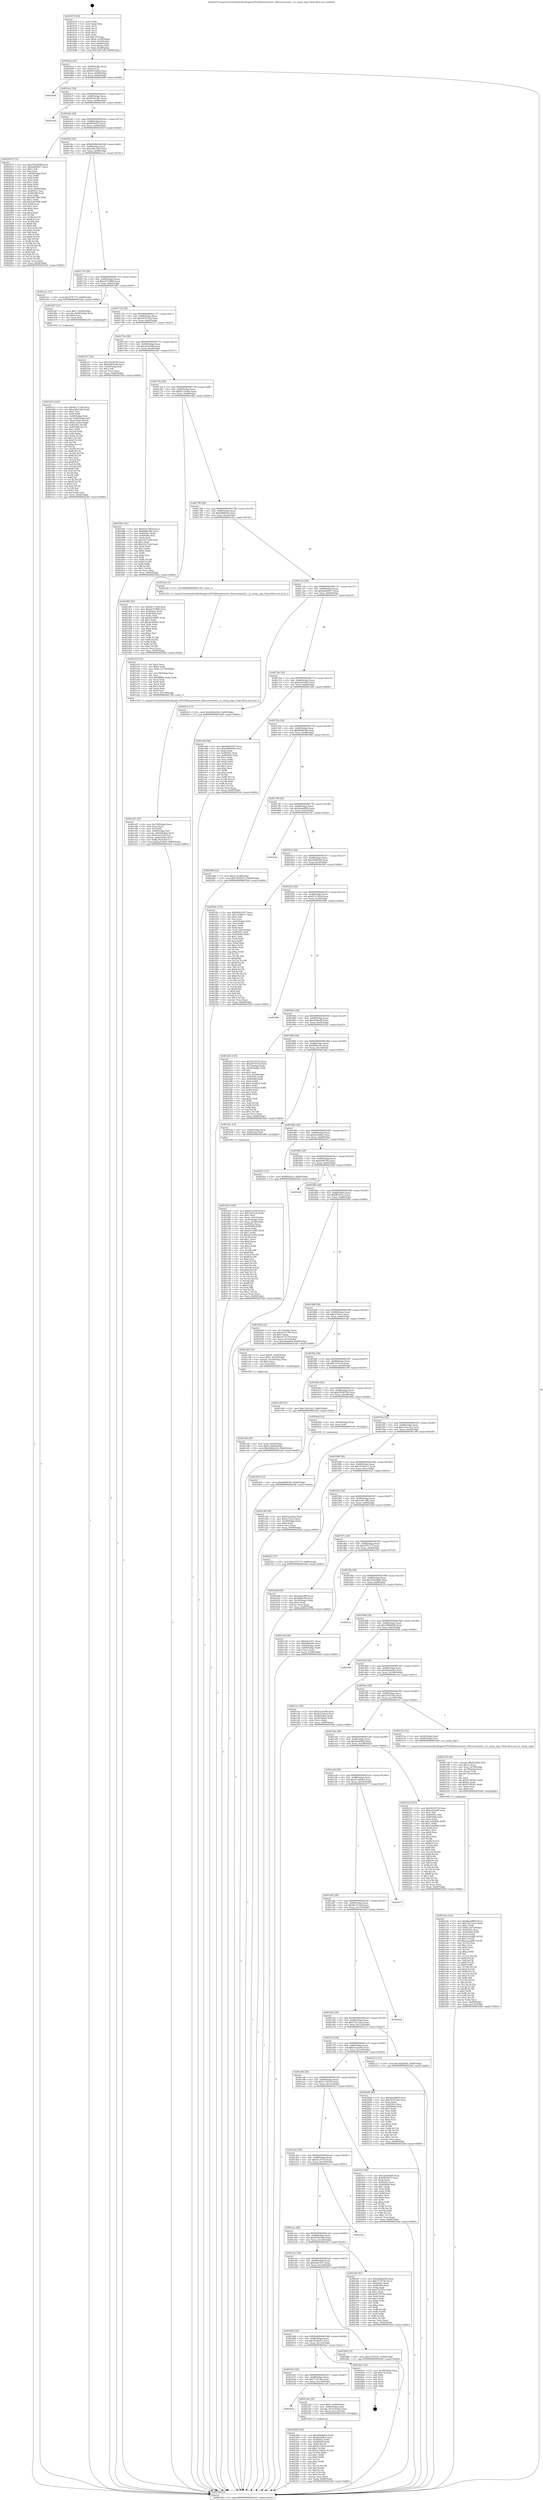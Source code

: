 digraph "0x401670" {
  label = "0x401670 (/mnt/c/Users/mathe/Desktop/tcc/POCII/binaries/extr_libuvsrcwinutil.c_uv_setup_args_Final-ollvm.out::main(0))"
  labelloc = "t"
  node[shape=record]

  Entry [label="",width=0.3,height=0.3,shape=circle,fillcolor=black,style=filled]
  "0x4016a2" [label="{
     0x4016a2 [32]\l
     | [instrs]\l
     &nbsp;&nbsp;0x4016a2 \<+6\>: mov -0x84(%rbp),%eax\l
     &nbsp;&nbsp;0x4016a8 \<+2\>: mov %eax,%ecx\l
     &nbsp;&nbsp;0x4016aa \<+6\>: sub $0x851ead2a,%ecx\l
     &nbsp;&nbsp;0x4016b0 \<+6\>: mov %eax,-0x88(%rbp)\l
     &nbsp;&nbsp;0x4016b6 \<+6\>: mov %ecx,-0x8c(%rbp)\l
     &nbsp;&nbsp;0x4016bc \<+6\>: je 0000000000402468 \<main+0xdf8\>\l
  }"]
  "0x402468" [label="{
     0x402468\l
  }", style=dashed]
  "0x4016c2" [label="{
     0x4016c2 [28]\l
     | [instrs]\l
     &nbsp;&nbsp;0x4016c2 \<+5\>: jmp 00000000004016c7 \<main+0x57\>\l
     &nbsp;&nbsp;0x4016c7 \<+6\>: mov -0x88(%rbp),%eax\l
     &nbsp;&nbsp;0x4016cd \<+5\>: sub $0x864a5307,%eax\l
     &nbsp;&nbsp;0x4016d2 \<+6\>: mov %eax,-0x90(%rbp)\l
     &nbsp;&nbsp;0x4016d8 \<+6\>: je 000000000040250e \<main+0xe9e\>\l
  }"]
  Exit [label="",width=0.3,height=0.3,shape=circle,fillcolor=black,style=filled,peripheries=2]
  "0x40250e" [label="{
     0x40250e\l
  }", style=dashed]
  "0x4016de" [label="{
     0x4016de [28]\l
     | [instrs]\l
     &nbsp;&nbsp;0x4016de \<+5\>: jmp 00000000004016e3 \<main+0x73\>\l
     &nbsp;&nbsp;0x4016e3 \<+6\>: mov -0x88(%rbp),%eax\l
     &nbsp;&nbsp;0x4016e9 \<+5\>: sub $0x99f1bf73,%eax\l
     &nbsp;&nbsp;0x4016ee \<+6\>: mov %eax,-0x94(%rbp)\l
     &nbsp;&nbsp;0x4016f4 \<+6\>: je 0000000000402019 \<main+0x9a9\>\l
  }"]
  "0x402459" [label="{
     0x402459 [15]\l
     | [instrs]\l
     &nbsp;&nbsp;0x402459 \<+10\>: movl $0xbb84f7d0,-0x84(%rbp)\l
     &nbsp;&nbsp;0x402463 \<+5\>: jmp 00000000004025dd \<main+0xf6d\>\l
  }"]
  "0x402019" [label="{
     0x402019 [172]\l
     | [instrs]\l
     &nbsp;&nbsp;0x402019 \<+5\>: mov $0x226e4408,%eax\l
     &nbsp;&nbsp;0x40201e \<+5\>: mov $0xba408917,%ecx\l
     &nbsp;&nbsp;0x402023 \<+2\>: mov $0x1,%dl\l
     &nbsp;&nbsp;0x402025 \<+2\>: xor %esi,%esi\l
     &nbsp;&nbsp;0x402027 \<+3\>: mov -0x64(%rbp),%edi\l
     &nbsp;&nbsp;0x40202a \<+3\>: mov %esi,%r8d\l
     &nbsp;&nbsp;0x40202d \<+3\>: sub %edi,%r8d\l
     &nbsp;&nbsp;0x402030 \<+2\>: mov %esi,%edi\l
     &nbsp;&nbsp;0x402032 \<+3\>: sub $0x1,%edi\l
     &nbsp;&nbsp;0x402035 \<+3\>: add %edi,%r8d\l
     &nbsp;&nbsp;0x402038 \<+3\>: sub %r8d,%esi\l
     &nbsp;&nbsp;0x40203b \<+3\>: mov %esi,-0x64(%rbp)\l
     &nbsp;&nbsp;0x40203e \<+7\>: mov 0x40505c,%esi\l
     &nbsp;&nbsp;0x402045 \<+7\>: mov 0x405060,%edi\l
     &nbsp;&nbsp;0x40204c \<+3\>: mov %esi,%r8d\l
     &nbsp;&nbsp;0x40204f \<+7\>: sub $0x2c8e7f68,%r8d\l
     &nbsp;&nbsp;0x402056 \<+4\>: sub $0x1,%r8d\l
     &nbsp;&nbsp;0x40205a \<+7\>: add $0x2c8e7f68,%r8d\l
     &nbsp;&nbsp;0x402061 \<+4\>: imul %r8d,%esi\l
     &nbsp;&nbsp;0x402065 \<+3\>: and $0x1,%esi\l
     &nbsp;&nbsp;0x402068 \<+3\>: cmp $0x0,%esi\l
     &nbsp;&nbsp;0x40206b \<+4\>: sete %r9b\l
     &nbsp;&nbsp;0x40206f \<+3\>: cmp $0xa,%edi\l
     &nbsp;&nbsp;0x402072 \<+4\>: setl %r10b\l
     &nbsp;&nbsp;0x402076 \<+3\>: mov %r9b,%r11b\l
     &nbsp;&nbsp;0x402079 \<+4\>: xor $0xff,%r11b\l
     &nbsp;&nbsp;0x40207d \<+3\>: mov %r10b,%bl\l
     &nbsp;&nbsp;0x402080 \<+3\>: xor $0xff,%bl\l
     &nbsp;&nbsp;0x402083 \<+3\>: xor $0x0,%dl\l
     &nbsp;&nbsp;0x402086 \<+3\>: mov %r11b,%r14b\l
     &nbsp;&nbsp;0x402089 \<+4\>: and $0x0,%r14b\l
     &nbsp;&nbsp;0x40208d \<+3\>: and %dl,%r9b\l
     &nbsp;&nbsp;0x402090 \<+3\>: mov %bl,%r15b\l
     &nbsp;&nbsp;0x402093 \<+4\>: and $0x0,%r15b\l
     &nbsp;&nbsp;0x402097 \<+3\>: and %dl,%r10b\l
     &nbsp;&nbsp;0x40209a \<+3\>: or %r9b,%r14b\l
     &nbsp;&nbsp;0x40209d \<+3\>: or %r10b,%r15b\l
     &nbsp;&nbsp;0x4020a0 \<+3\>: xor %r15b,%r14b\l
     &nbsp;&nbsp;0x4020a3 \<+3\>: or %bl,%r11b\l
     &nbsp;&nbsp;0x4020a6 \<+4\>: xor $0xff,%r11b\l
     &nbsp;&nbsp;0x4020aa \<+3\>: or $0x0,%dl\l
     &nbsp;&nbsp;0x4020ad \<+3\>: and %dl,%r11b\l
     &nbsp;&nbsp;0x4020b0 \<+3\>: or %r11b,%r14b\l
     &nbsp;&nbsp;0x4020b3 \<+4\>: test $0x1,%r14b\l
     &nbsp;&nbsp;0x4020b7 \<+3\>: cmovne %ecx,%eax\l
     &nbsp;&nbsp;0x4020ba \<+6\>: mov %eax,-0x84(%rbp)\l
     &nbsp;&nbsp;0x4020c0 \<+5\>: jmp 00000000004025dd \<main+0xf6d\>\l
  }"]
  "0x4016fa" [label="{
     0x4016fa [28]\l
     | [instrs]\l
     &nbsp;&nbsp;0x4016fa \<+5\>: jmp 00000000004016ff \<main+0x8f\>\l
     &nbsp;&nbsp;0x4016ff \<+6\>: mov -0x88(%rbp),%eax\l
     &nbsp;&nbsp;0x401705 \<+5\>: sub $0xa58e7a83,%eax\l
     &nbsp;&nbsp;0x40170a \<+6\>: mov %eax,-0x98(%rbp)\l
     &nbsp;&nbsp;0x401710 \<+6\>: je 0000000000401e21 \<main+0x7b1\>\l
  }"]
  "0x4023b8" [label="{
     0x4023b8 [100]\l
     | [instrs]\l
     &nbsp;&nbsp;0x4023b8 \<+5\>: mov $0x29bb605b,%edx\l
     &nbsp;&nbsp;0x4023bd \<+5\>: mov $0xf2a588c2,%esi\l
     &nbsp;&nbsp;0x4023c2 \<+8\>: mov 0x40505c,%r8d\l
     &nbsp;&nbsp;0x4023ca \<+8\>: mov 0x405060,%r9d\l
     &nbsp;&nbsp;0x4023d2 \<+3\>: mov %r8d,%r10d\l
     &nbsp;&nbsp;0x4023d5 \<+7\>: add $0x9c13fb1b,%r10d\l
     &nbsp;&nbsp;0x4023dc \<+4\>: sub $0x1,%r10d\l
     &nbsp;&nbsp;0x4023e0 \<+7\>: sub $0x9c13fb1b,%r10d\l
     &nbsp;&nbsp;0x4023e7 \<+4\>: imul %r10d,%r8d\l
     &nbsp;&nbsp;0x4023eb \<+4\>: and $0x1,%r8d\l
     &nbsp;&nbsp;0x4023ef \<+4\>: cmp $0x0,%r8d\l
     &nbsp;&nbsp;0x4023f3 \<+4\>: sete %r11b\l
     &nbsp;&nbsp;0x4023f7 \<+4\>: cmp $0xa,%r9d\l
     &nbsp;&nbsp;0x4023fb \<+3\>: setl %bl\l
     &nbsp;&nbsp;0x4023fe \<+3\>: mov %r11b,%r14b\l
     &nbsp;&nbsp;0x402401 \<+3\>: and %bl,%r14b\l
     &nbsp;&nbsp;0x402404 \<+3\>: xor %bl,%r11b\l
     &nbsp;&nbsp;0x402407 \<+3\>: or %r11b,%r14b\l
     &nbsp;&nbsp;0x40240a \<+4\>: test $0x1,%r14b\l
     &nbsp;&nbsp;0x40240e \<+3\>: cmovne %esi,%edx\l
     &nbsp;&nbsp;0x402411 \<+6\>: mov %edx,-0x84(%rbp)\l
     &nbsp;&nbsp;0x402417 \<+5\>: jmp 00000000004025dd \<main+0xf6d\>\l
  }"]
  "0x401e21" [label="{
     0x401e21 [15]\l
     | [instrs]\l
     &nbsp;&nbsp;0x401e21 \<+10\>: movl $0x1f7fc773,-0x84(%rbp)\l
     &nbsp;&nbsp;0x401e2b \<+5\>: jmp 00000000004025dd \<main+0xf6d\>\l
  }"]
  "0x401716" [label="{
     0x401716 [28]\l
     | [instrs]\l
     &nbsp;&nbsp;0x401716 \<+5\>: jmp 000000000040171b \<main+0xab\>\l
     &nbsp;&nbsp;0x40171b \<+6\>: mov -0x88(%rbp),%eax\l
     &nbsp;&nbsp;0x401721 \<+5\>: sub $0xa6733800,%eax\l
     &nbsp;&nbsp;0x401726 \<+6\>: mov %eax,-0x9c(%rbp)\l
     &nbsp;&nbsp;0x40172c \<+6\>: je 0000000000401d67 \<main+0x6f7\>\l
  }"]
  "0x401b3e" [label="{
     0x401b3e\l
  }", style=dashed]
  "0x401d67" [label="{
     0x401d67 [23]\l
     | [instrs]\l
     &nbsp;&nbsp;0x401d67 \<+7\>: movl $0x1,-0x68(%rbp)\l
     &nbsp;&nbsp;0x401d6e \<+4\>: movslq -0x68(%rbp),%rax\l
     &nbsp;&nbsp;0x401d72 \<+4\>: shl $0x0,%rax\l
     &nbsp;&nbsp;0x401d76 \<+3\>: mov %rax,%rdi\l
     &nbsp;&nbsp;0x401d79 \<+5\>: call 0000000000401050 \<malloc@plt\>\l
     | [calls]\l
     &nbsp;&nbsp;0x401050 \{1\} (unknown)\l
  }"]
  "0x401732" [label="{
     0x401732 [28]\l
     | [instrs]\l
     &nbsp;&nbsp;0x401732 \<+5\>: jmp 0000000000401737 \<main+0xc7\>\l
     &nbsp;&nbsp;0x401737 \<+6\>: mov -0x88(%rbp),%eax\l
     &nbsp;&nbsp;0x40173d \<+5\>: sub $0xa9701425,%eax\l
     &nbsp;&nbsp;0x401742 \<+6\>: mov %eax,-0xa0(%rbp)\l
     &nbsp;&nbsp;0x401748 \<+6\>: je 0000000000402327 \<main+0xcb7\>\l
  }"]
  "0x4023a0" [label="{
     0x4023a0 [24]\l
     | [instrs]\l
     &nbsp;&nbsp;0x4023a0 \<+7\>: movl $0x1,-0x80(%rbp)\l
     &nbsp;&nbsp;0x4023a7 \<+4\>: mov -0x60(%rbp),%rax\l
     &nbsp;&nbsp;0x4023ab \<+4\>: movslq -0x7c(%rbp),%rcx\l
     &nbsp;&nbsp;0x4023af \<+4\>: mov (%rax,%rcx,8),%rdi\l
     &nbsp;&nbsp;0x4023b3 \<+5\>: call 0000000000401030 \<free@plt\>\l
     | [calls]\l
     &nbsp;&nbsp;0x401030 \{1\} (unknown)\l
  }"]
  "0x402327" [label="{
     0x402327 [30]\l
     | [instrs]\l
     &nbsp;&nbsp;0x402327 \<+5\>: mov $0x1003870b,%eax\l
     &nbsp;&nbsp;0x40232c \<+5\>: mov $0x6560528b,%ecx\l
     &nbsp;&nbsp;0x402331 \<+3\>: mov -0x29(%rbp),%dl\l
     &nbsp;&nbsp;0x402334 \<+3\>: test $0x1,%dl\l
     &nbsp;&nbsp;0x402337 \<+3\>: cmovne %ecx,%eax\l
     &nbsp;&nbsp;0x40233a \<+6\>: mov %eax,-0x84(%rbp)\l
     &nbsp;&nbsp;0x402340 \<+5\>: jmp 00000000004025dd \<main+0xf6d\>\l
  }"]
  "0x40174e" [label="{
     0x40174e [28]\l
     | [instrs]\l
     &nbsp;&nbsp;0x40174e \<+5\>: jmp 0000000000401753 \<main+0xe3\>\l
     &nbsp;&nbsp;0x401753 \<+6\>: mov -0x88(%rbp),%eax\l
     &nbsp;&nbsp;0x401759 \<+5\>: sub $0xad22c99f,%eax\l
     &nbsp;&nbsp;0x40175e \<+6\>: mov %eax,-0xa4(%rbp)\l
     &nbsp;&nbsp;0x401764 \<+6\>: je 0000000000401b81 \<main+0x511\>\l
  }"]
  "0x401b22" [label="{
     0x401b22 [28]\l
     | [instrs]\l
     &nbsp;&nbsp;0x401b22 \<+5\>: jmp 0000000000401b27 \<main+0x4b7\>\l
     &nbsp;&nbsp;0x401b27 \<+6\>: mov -0x88(%rbp),%eax\l
     &nbsp;&nbsp;0x401b2d \<+5\>: sub $0x771473fe,%eax\l
     &nbsp;&nbsp;0x401b32 \<+6\>: mov %eax,-0x130(%rbp)\l
     &nbsp;&nbsp;0x401b38 \<+6\>: je 00000000004023a0 \<main+0xd30\>\l
  }"]
  "0x401b81" [label="{
     0x401b81 [91]\l
     | [instrs]\l
     &nbsp;&nbsp;0x401b81 \<+5\>: mov $0xd1513d5d,%eax\l
     &nbsp;&nbsp;0x401b86 \<+5\>: mov $0xf086c58c,%ecx\l
     &nbsp;&nbsp;0x401b8b \<+7\>: mov 0x40505c,%edx\l
     &nbsp;&nbsp;0x401b92 \<+7\>: mov 0x405060,%esi\l
     &nbsp;&nbsp;0x401b99 \<+2\>: mov %edx,%edi\l
     &nbsp;&nbsp;0x401b9b \<+6\>: sub $0x1f227ae9,%edi\l
     &nbsp;&nbsp;0x401ba1 \<+3\>: sub $0x1,%edi\l
     &nbsp;&nbsp;0x401ba4 \<+6\>: add $0x1f227ae9,%edi\l
     &nbsp;&nbsp;0x401baa \<+3\>: imul %edi,%edx\l
     &nbsp;&nbsp;0x401bad \<+3\>: and $0x1,%edx\l
     &nbsp;&nbsp;0x401bb0 \<+3\>: cmp $0x0,%edx\l
     &nbsp;&nbsp;0x401bb3 \<+4\>: sete %r8b\l
     &nbsp;&nbsp;0x401bb7 \<+3\>: cmp $0xa,%esi\l
     &nbsp;&nbsp;0x401bba \<+4\>: setl %r9b\l
     &nbsp;&nbsp;0x401bbe \<+3\>: mov %r8b,%r10b\l
     &nbsp;&nbsp;0x401bc1 \<+3\>: and %r9b,%r10b\l
     &nbsp;&nbsp;0x401bc4 \<+3\>: xor %r9b,%r8b\l
     &nbsp;&nbsp;0x401bc7 \<+3\>: or %r8b,%r10b\l
     &nbsp;&nbsp;0x401bca \<+4\>: test $0x1,%r10b\l
     &nbsp;&nbsp;0x401bce \<+3\>: cmovne %ecx,%eax\l
     &nbsp;&nbsp;0x401bd1 \<+6\>: mov %eax,-0x84(%rbp)\l
     &nbsp;&nbsp;0x401bd7 \<+5\>: jmp 00000000004025dd \<main+0xf6d\>\l
  }"]
  "0x40176a" [label="{
     0x40176a [28]\l
     | [instrs]\l
     &nbsp;&nbsp;0x40176a \<+5\>: jmp 000000000040176f \<main+0xff\>\l
     &nbsp;&nbsp;0x40176f \<+6\>: mov -0x88(%rbp),%eax\l
     &nbsp;&nbsp;0x401775 \<+5\>: sub $0xb213adeb,%eax\l
     &nbsp;&nbsp;0x40177a \<+6\>: mov %eax,-0xa8(%rbp)\l
     &nbsp;&nbsp;0x401780 \<+6\>: je 0000000000401d0c \<main+0x69c\>\l
  }"]
  "0x4024a1" [label="{
     0x4024a1 [21]\l
     | [instrs]\l
     &nbsp;&nbsp;0x4024a1 \<+3\>: mov -0x38(%rbp),%eax\l
     &nbsp;&nbsp;0x4024a4 \<+7\>: add $0x118,%rsp\l
     &nbsp;&nbsp;0x4024ab \<+1\>: pop %rbx\l
     &nbsp;&nbsp;0x4024ac \<+2\>: pop %r12\l
     &nbsp;&nbsp;0x4024ae \<+2\>: pop %r13\l
     &nbsp;&nbsp;0x4024b0 \<+2\>: pop %r14\l
     &nbsp;&nbsp;0x4024b2 \<+2\>: pop %r15\l
     &nbsp;&nbsp;0x4024b4 \<+1\>: pop %rbp\l
     &nbsp;&nbsp;0x4024b5 \<+1\>: ret\l
  }"]
  "0x401d0c" [label="{
     0x401d0c [91]\l
     | [instrs]\l
     &nbsp;&nbsp;0x401d0c \<+5\>: mov $0x46c711b8,%eax\l
     &nbsp;&nbsp;0x401d11 \<+5\>: mov $0xa6733800,%ecx\l
     &nbsp;&nbsp;0x401d16 \<+7\>: mov 0x40505c,%edx\l
     &nbsp;&nbsp;0x401d1d \<+7\>: mov 0x405060,%esi\l
     &nbsp;&nbsp;0x401d24 \<+2\>: mov %edx,%edi\l
     &nbsp;&nbsp;0x401d26 \<+6\>: sub $0xab140d67,%edi\l
     &nbsp;&nbsp;0x401d2c \<+3\>: sub $0x1,%edi\l
     &nbsp;&nbsp;0x401d2f \<+6\>: add $0xab140d67,%edi\l
     &nbsp;&nbsp;0x401d35 \<+3\>: imul %edi,%edx\l
     &nbsp;&nbsp;0x401d38 \<+3\>: and $0x1,%edx\l
     &nbsp;&nbsp;0x401d3b \<+3\>: cmp $0x0,%edx\l
     &nbsp;&nbsp;0x401d3e \<+4\>: sete %r8b\l
     &nbsp;&nbsp;0x401d42 \<+3\>: cmp $0xa,%esi\l
     &nbsp;&nbsp;0x401d45 \<+4\>: setl %r9b\l
     &nbsp;&nbsp;0x401d49 \<+3\>: mov %r8b,%r10b\l
     &nbsp;&nbsp;0x401d4c \<+3\>: and %r9b,%r10b\l
     &nbsp;&nbsp;0x401d4f \<+3\>: xor %r9b,%r8b\l
     &nbsp;&nbsp;0x401d52 \<+3\>: or %r8b,%r10b\l
     &nbsp;&nbsp;0x401d55 \<+4\>: test $0x1,%r10b\l
     &nbsp;&nbsp;0x401d59 \<+3\>: cmovne %ecx,%eax\l
     &nbsp;&nbsp;0x401d5c \<+6\>: mov %eax,-0x84(%rbp)\l
     &nbsp;&nbsp;0x401d62 \<+5\>: jmp 00000000004025dd \<main+0xf6d\>\l
  }"]
  "0x401786" [label="{
     0x401786 [28]\l
     | [instrs]\l
     &nbsp;&nbsp;0x401786 \<+5\>: jmp 000000000040178b \<main+0x11b\>\l
     &nbsp;&nbsp;0x40178b \<+6\>: mov -0x88(%rbp),%eax\l
     &nbsp;&nbsp;0x401791 \<+5\>: sub $0xb9b8ef4c,%eax\l
     &nbsp;&nbsp;0x401796 \<+6\>: mov %eax,-0xac(%rbp)\l
     &nbsp;&nbsp;0x40179c \<+6\>: je 0000000000401e4e \<main+0x7de\>\l
  }"]
  "0x40216e" [label="{
     0x40216e [165]\l
     | [instrs]\l
     &nbsp;&nbsp;0x40216e \<+5\>: mov $0xbbae8809,%ecx\l
     &nbsp;&nbsp;0x402173 \<+5\>: mov $0x53211dc2,%edx\l
     &nbsp;&nbsp;0x402178 \<+3\>: mov $0x1,%r8b\l
     &nbsp;&nbsp;0x40217b \<+7\>: movl $0x0,-0x7c(%rbp)\l
     &nbsp;&nbsp;0x402182 \<+7\>: mov 0x40505c,%esi\l
     &nbsp;&nbsp;0x402189 \<+8\>: mov 0x405060,%r9d\l
     &nbsp;&nbsp;0x402191 \<+3\>: mov %esi,%r10d\l
     &nbsp;&nbsp;0x402194 \<+7\>: sub $0xa5ca28fb,%r10d\l
     &nbsp;&nbsp;0x40219b \<+4\>: sub $0x1,%r10d\l
     &nbsp;&nbsp;0x40219f \<+7\>: add $0xa5ca28fb,%r10d\l
     &nbsp;&nbsp;0x4021a6 \<+4\>: imul %r10d,%esi\l
     &nbsp;&nbsp;0x4021aa \<+3\>: and $0x1,%esi\l
     &nbsp;&nbsp;0x4021ad \<+3\>: cmp $0x0,%esi\l
     &nbsp;&nbsp;0x4021b0 \<+4\>: sete %r11b\l
     &nbsp;&nbsp;0x4021b4 \<+4\>: cmp $0xa,%r9d\l
     &nbsp;&nbsp;0x4021b8 \<+3\>: setl %bl\l
     &nbsp;&nbsp;0x4021bb \<+3\>: mov %r11b,%r14b\l
     &nbsp;&nbsp;0x4021be \<+4\>: xor $0xff,%r14b\l
     &nbsp;&nbsp;0x4021c2 \<+3\>: mov %bl,%r15b\l
     &nbsp;&nbsp;0x4021c5 \<+4\>: xor $0xff,%r15b\l
     &nbsp;&nbsp;0x4021c9 \<+4\>: xor $0x0,%r8b\l
     &nbsp;&nbsp;0x4021cd \<+3\>: mov %r14b,%r12b\l
     &nbsp;&nbsp;0x4021d0 \<+4\>: and $0x0,%r12b\l
     &nbsp;&nbsp;0x4021d4 \<+3\>: and %r8b,%r11b\l
     &nbsp;&nbsp;0x4021d7 \<+3\>: mov %r15b,%r13b\l
     &nbsp;&nbsp;0x4021da \<+4\>: and $0x0,%r13b\l
     &nbsp;&nbsp;0x4021de \<+3\>: and %r8b,%bl\l
     &nbsp;&nbsp;0x4021e1 \<+3\>: or %r11b,%r12b\l
     &nbsp;&nbsp;0x4021e4 \<+3\>: or %bl,%r13b\l
     &nbsp;&nbsp;0x4021e7 \<+3\>: xor %r13b,%r12b\l
     &nbsp;&nbsp;0x4021ea \<+3\>: or %r15b,%r14b\l
     &nbsp;&nbsp;0x4021ed \<+4\>: xor $0xff,%r14b\l
     &nbsp;&nbsp;0x4021f1 \<+4\>: or $0x0,%r8b\l
     &nbsp;&nbsp;0x4021f5 \<+3\>: and %r8b,%r14b\l
     &nbsp;&nbsp;0x4021f8 \<+3\>: or %r14b,%r12b\l
     &nbsp;&nbsp;0x4021fb \<+4\>: test $0x1,%r12b\l
     &nbsp;&nbsp;0x4021ff \<+3\>: cmovne %edx,%ecx\l
     &nbsp;&nbsp;0x402202 \<+6\>: mov %ecx,-0x84(%rbp)\l
     &nbsp;&nbsp;0x402208 \<+6\>: mov %eax,-0x13c(%rbp)\l
     &nbsp;&nbsp;0x40220e \<+5\>: jmp 00000000004025dd \<main+0xf6d\>\l
  }"]
  "0x401e4e" [label="{
     0x401e4e [5]\l
     | [instrs]\l
     &nbsp;&nbsp;0x401e4e \<+5\>: call 0000000000401160 \<next_i\>\l
     | [calls]\l
     &nbsp;&nbsp;0x401160 \{1\} (/mnt/c/Users/mathe/Desktop/tcc/POCII/binaries/extr_libuvsrcwinutil.c_uv_setup_args_Final-ollvm.out::next_i)\l
  }"]
  "0x4017a2" [label="{
     0x4017a2 [28]\l
     | [instrs]\l
     &nbsp;&nbsp;0x4017a2 \<+5\>: jmp 00000000004017a7 \<main+0x137\>\l
     &nbsp;&nbsp;0x4017a7 \<+6\>: mov -0x88(%rbp),%eax\l
     &nbsp;&nbsp;0x4017ad \<+5\>: sub $0xba408917,%eax\l
     &nbsp;&nbsp;0x4017b2 \<+6\>: mov %eax,-0xb0(%rbp)\l
     &nbsp;&nbsp;0x4017b8 \<+6\>: je 00000000004020c5 \<main+0xa55\>\l
  }"]
  "0x402136" [label="{
     0x402136 [56]\l
     | [instrs]\l
     &nbsp;&nbsp;0x402136 \<+10\>: movabs $0x4030b6,%rdi\l
     &nbsp;&nbsp;0x402140 \<+5\>: mov $0x1a,%ecx\l
     &nbsp;&nbsp;0x402145 \<+4\>: mov %rax,-0x78(%rbp)\l
     &nbsp;&nbsp;0x402149 \<+4\>: mov -0x78(%rbp),%rax\l
     &nbsp;&nbsp;0x40214d \<+3\>: mov (%rax),%rax\l
     &nbsp;&nbsp;0x402150 \<+3\>: movsbl (%rax),%eax\l
     &nbsp;&nbsp;0x402153 \<+1\>: cltd\l
     &nbsp;&nbsp;0x402154 \<+2\>: idiv %ecx\l
     &nbsp;&nbsp;0x402156 \<+6\>: sub $0x812f03b1,%edx\l
     &nbsp;&nbsp;0x40215c \<+3\>: add $0x61,%edx\l
     &nbsp;&nbsp;0x40215f \<+6\>: add $0x812f03b1,%edx\l
     &nbsp;&nbsp;0x402165 \<+2\>: mov %edx,%esi\l
     &nbsp;&nbsp;0x402167 \<+2\>: mov $0x0,%al\l
     &nbsp;&nbsp;0x402169 \<+5\>: call 0000000000401040 \<printf@plt\>\l
     | [calls]\l
     &nbsp;&nbsp;0x401040 \{1\} (unknown)\l
  }"]
  "0x4020c5" [label="{
     0x4020c5 [15]\l
     | [instrs]\l
     &nbsp;&nbsp;0x4020c5 \<+10\>: movl $0x2b64a562,-0x84(%rbp)\l
     &nbsp;&nbsp;0x4020cf \<+5\>: jmp 00000000004025dd \<main+0xf6d\>\l
  }"]
  "0x4017be" [label="{
     0x4017be [28]\l
     | [instrs]\l
     &nbsp;&nbsp;0x4017be \<+5\>: jmp 00000000004017c3 \<main+0x153\>\l
     &nbsp;&nbsp;0x4017c3 \<+6\>: mov -0x88(%rbp),%eax\l
     &nbsp;&nbsp;0x4017c9 \<+5\>: sub $0xba61b6f3,%eax\l
     &nbsp;&nbsp;0x4017ce \<+6\>: mov %eax,-0xb4(%rbp)\l
     &nbsp;&nbsp;0x4017d4 \<+6\>: je 0000000000401eb6 \<main+0x846\>\l
  }"]
  "0x401b06" [label="{
     0x401b06 [28]\l
     | [instrs]\l
     &nbsp;&nbsp;0x401b06 \<+5\>: jmp 0000000000401b0b \<main+0x49b\>\l
     &nbsp;&nbsp;0x401b0b \<+6\>: mov -0x88(%rbp),%eax\l
     &nbsp;&nbsp;0x401b11 \<+5\>: sub $0x76e06d72,%eax\l
     &nbsp;&nbsp;0x401b16 \<+6\>: mov %eax,-0x12c(%rbp)\l
     &nbsp;&nbsp;0x401b1c \<+6\>: je 00000000004024a1 \<main+0xe31\>\l
  }"]
  "0x401eb6" [label="{
     0x401eb6 [86]\l
     | [instrs]\l
     &nbsp;&nbsp;0x401eb6 \<+5\>: mov $0x864a5307,%eax\l
     &nbsp;&nbsp;0x401ebb \<+5\>: mov $0xc0680304,%ecx\l
     &nbsp;&nbsp;0x401ec0 \<+2\>: xor %edx,%edx\l
     &nbsp;&nbsp;0x401ec2 \<+7\>: mov 0x40505c,%esi\l
     &nbsp;&nbsp;0x401ec9 \<+7\>: mov 0x405060,%edi\l
     &nbsp;&nbsp;0x401ed0 \<+3\>: sub $0x1,%edx\l
     &nbsp;&nbsp;0x401ed3 \<+3\>: mov %esi,%r8d\l
     &nbsp;&nbsp;0x401ed6 \<+3\>: add %edx,%r8d\l
     &nbsp;&nbsp;0x401ed9 \<+4\>: imul %r8d,%esi\l
     &nbsp;&nbsp;0x401edd \<+3\>: and $0x1,%esi\l
     &nbsp;&nbsp;0x401ee0 \<+3\>: cmp $0x0,%esi\l
     &nbsp;&nbsp;0x401ee3 \<+4\>: sete %r9b\l
     &nbsp;&nbsp;0x401ee7 \<+3\>: cmp $0xa,%edi\l
     &nbsp;&nbsp;0x401eea \<+4\>: setl %r10b\l
     &nbsp;&nbsp;0x401eee \<+3\>: mov %r9b,%r11b\l
     &nbsp;&nbsp;0x401ef1 \<+3\>: and %r10b,%r11b\l
     &nbsp;&nbsp;0x401ef4 \<+3\>: xor %r10b,%r9b\l
     &nbsp;&nbsp;0x401ef7 \<+3\>: or %r9b,%r11b\l
     &nbsp;&nbsp;0x401efa \<+4\>: test $0x1,%r11b\l
     &nbsp;&nbsp;0x401efe \<+3\>: cmovne %ecx,%eax\l
     &nbsp;&nbsp;0x401f01 \<+6\>: mov %eax,-0x84(%rbp)\l
     &nbsp;&nbsp;0x401f07 \<+5\>: jmp 00000000004025dd \<main+0xf6d\>\l
  }"]
  "0x4017da" [label="{
     0x4017da [28]\l
     | [instrs]\l
     &nbsp;&nbsp;0x4017da \<+5\>: jmp 00000000004017df \<main+0x16f\>\l
     &nbsp;&nbsp;0x4017df \<+6\>: mov -0x88(%rbp),%eax\l
     &nbsp;&nbsp;0x4017e5 \<+5\>: sub $0xbb84f7d0,%eax\l
     &nbsp;&nbsp;0x4017ea \<+6\>: mov %eax,-0xb8(%rbp)\l
     &nbsp;&nbsp;0x4017f0 \<+6\>: je 000000000040248b \<main+0xe1b\>\l
  }"]
  "0x401fb4" [label="{
     0x401fb4 [15]\l
     | [instrs]\l
     &nbsp;&nbsp;0x401fb4 \<+10\>: movl $0x5c745552,-0x84(%rbp)\l
     &nbsp;&nbsp;0x401fbe \<+5\>: jmp 00000000004025dd \<main+0xf6d\>\l
  }"]
  "0x40248b" [label="{
     0x40248b [22]\l
     | [instrs]\l
     &nbsp;&nbsp;0x40248b \<+7\>: movl $0x0,-0x38(%rbp)\l
     &nbsp;&nbsp;0x402492 \<+10\>: movl $0x76e06d72,-0x84(%rbp)\l
     &nbsp;&nbsp;0x40249c \<+5\>: jmp 00000000004025dd \<main+0xf6d\>\l
  }"]
  "0x4017f6" [label="{
     0x4017f6 [28]\l
     | [instrs]\l
     &nbsp;&nbsp;0x4017f6 \<+5\>: jmp 00000000004017fb \<main+0x18b\>\l
     &nbsp;&nbsp;0x4017fb \<+6\>: mov -0x88(%rbp),%eax\l
     &nbsp;&nbsp;0x401801 \<+5\>: sub $0xbbae8809,%eax\l
     &nbsp;&nbsp;0x401806 \<+6\>: mov %eax,-0xbc(%rbp)\l
     &nbsp;&nbsp;0x40180c \<+6\>: je 000000000040254c \<main+0xedc\>\l
  }"]
  "0x401aea" [label="{
     0x401aea [28]\l
     | [instrs]\l
     &nbsp;&nbsp;0x401aea \<+5\>: jmp 0000000000401aef \<main+0x47f\>\l
     &nbsp;&nbsp;0x401aef \<+6\>: mov -0x88(%rbp),%eax\l
     &nbsp;&nbsp;0x401af5 \<+5\>: sub $0x6afa747c,%eax\l
     &nbsp;&nbsp;0x401afa \<+6\>: mov %eax,-0x128(%rbp)\l
     &nbsp;&nbsp;0x401b00 \<+6\>: je 0000000000401fb4 \<main+0x944\>\l
  }"]
  "0x40254c" [label="{
     0x40254c\l
  }", style=dashed]
  "0x401812" [label="{
     0x401812 [28]\l
     | [instrs]\l
     &nbsp;&nbsp;0x401812 \<+5\>: jmp 0000000000401817 \<main+0x1a7\>\l
     &nbsp;&nbsp;0x401817 \<+6\>: mov -0x88(%rbp),%eax\l
     &nbsp;&nbsp;0x40181d \<+5\>: sub $0xc0680304,%eax\l
     &nbsp;&nbsp;0x401822 \<+6\>: mov %eax,-0xc0(%rbp)\l
     &nbsp;&nbsp;0x401828 \<+6\>: je 0000000000401f0c \<main+0x89c\>\l
  }"]
  "0x402345" [label="{
     0x402345 [91]\l
     | [instrs]\l
     &nbsp;&nbsp;0x402345 \<+5\>: mov $0x29bb605b,%eax\l
     &nbsp;&nbsp;0x40234a \<+5\>: mov $0x771473fe,%ecx\l
     &nbsp;&nbsp;0x40234f \<+7\>: mov 0x40505c,%edx\l
     &nbsp;&nbsp;0x402356 \<+7\>: mov 0x405060,%esi\l
     &nbsp;&nbsp;0x40235d \<+2\>: mov %edx,%edi\l
     &nbsp;&nbsp;0x40235f \<+6\>: sub $0x67297f5a,%edi\l
     &nbsp;&nbsp;0x402365 \<+3\>: sub $0x1,%edi\l
     &nbsp;&nbsp;0x402368 \<+6\>: add $0x67297f5a,%edi\l
     &nbsp;&nbsp;0x40236e \<+3\>: imul %edi,%edx\l
     &nbsp;&nbsp;0x402371 \<+3\>: and $0x1,%edx\l
     &nbsp;&nbsp;0x402374 \<+3\>: cmp $0x0,%edx\l
     &nbsp;&nbsp;0x402377 \<+4\>: sete %r8b\l
     &nbsp;&nbsp;0x40237b \<+3\>: cmp $0xa,%esi\l
     &nbsp;&nbsp;0x40237e \<+4\>: setl %r9b\l
     &nbsp;&nbsp;0x402382 \<+3\>: mov %r8b,%r10b\l
     &nbsp;&nbsp;0x402385 \<+3\>: and %r9b,%r10b\l
     &nbsp;&nbsp;0x402388 \<+3\>: xor %r9b,%r8b\l
     &nbsp;&nbsp;0x40238b \<+3\>: or %r8b,%r10b\l
     &nbsp;&nbsp;0x40238e \<+4\>: test $0x1,%r10b\l
     &nbsp;&nbsp;0x402392 \<+3\>: cmovne %ecx,%eax\l
     &nbsp;&nbsp;0x402395 \<+6\>: mov %eax,-0x84(%rbp)\l
     &nbsp;&nbsp;0x40239b \<+5\>: jmp 00000000004025dd \<main+0xf6d\>\l
  }"]
  "0x401f0c" [label="{
     0x401f0c [153]\l
     | [instrs]\l
     &nbsp;&nbsp;0x401f0c \<+5\>: mov $0x864a5307,%eax\l
     &nbsp;&nbsp;0x401f11 \<+5\>: mov $0x14540e17,%ecx\l
     &nbsp;&nbsp;0x401f16 \<+2\>: mov $0x1,%dl\l
     &nbsp;&nbsp;0x401f18 \<+2\>: xor %esi,%esi\l
     &nbsp;&nbsp;0x401f1a \<+3\>: mov -0x6c(%rbp),%edi\l
     &nbsp;&nbsp;0x401f1d \<+3\>: mov %esi,%r8d\l
     &nbsp;&nbsp;0x401f20 \<+4\>: sub $0x1,%r8d\l
     &nbsp;&nbsp;0x401f24 \<+3\>: sub %r8d,%edi\l
     &nbsp;&nbsp;0x401f27 \<+3\>: mov %edi,-0x6c(%rbp)\l
     &nbsp;&nbsp;0x401f2a \<+7\>: mov 0x40505c,%edi\l
     &nbsp;&nbsp;0x401f31 \<+8\>: mov 0x405060,%r8d\l
     &nbsp;&nbsp;0x401f39 \<+3\>: sub $0x1,%esi\l
     &nbsp;&nbsp;0x401f3c \<+3\>: mov %edi,%r9d\l
     &nbsp;&nbsp;0x401f3f \<+3\>: add %esi,%r9d\l
     &nbsp;&nbsp;0x401f42 \<+4\>: imul %r9d,%edi\l
     &nbsp;&nbsp;0x401f46 \<+3\>: and $0x1,%edi\l
     &nbsp;&nbsp;0x401f49 \<+3\>: cmp $0x0,%edi\l
     &nbsp;&nbsp;0x401f4c \<+4\>: sete %r10b\l
     &nbsp;&nbsp;0x401f50 \<+4\>: cmp $0xa,%r8d\l
     &nbsp;&nbsp;0x401f54 \<+4\>: setl %r11b\l
     &nbsp;&nbsp;0x401f58 \<+3\>: mov %r10b,%bl\l
     &nbsp;&nbsp;0x401f5b \<+3\>: xor $0xff,%bl\l
     &nbsp;&nbsp;0x401f5e \<+3\>: mov %r11b,%r14b\l
     &nbsp;&nbsp;0x401f61 \<+4\>: xor $0xff,%r14b\l
     &nbsp;&nbsp;0x401f65 \<+3\>: xor $0x0,%dl\l
     &nbsp;&nbsp;0x401f68 \<+3\>: mov %bl,%r15b\l
     &nbsp;&nbsp;0x401f6b \<+4\>: and $0x0,%r15b\l
     &nbsp;&nbsp;0x401f6f \<+3\>: and %dl,%r10b\l
     &nbsp;&nbsp;0x401f72 \<+3\>: mov %r14b,%r12b\l
     &nbsp;&nbsp;0x401f75 \<+4\>: and $0x0,%r12b\l
     &nbsp;&nbsp;0x401f79 \<+3\>: and %dl,%r11b\l
     &nbsp;&nbsp;0x401f7c \<+3\>: or %r10b,%r15b\l
     &nbsp;&nbsp;0x401f7f \<+3\>: or %r11b,%r12b\l
     &nbsp;&nbsp;0x401f82 \<+3\>: xor %r12b,%r15b\l
     &nbsp;&nbsp;0x401f85 \<+3\>: or %r14b,%bl\l
     &nbsp;&nbsp;0x401f88 \<+3\>: xor $0xff,%bl\l
     &nbsp;&nbsp;0x401f8b \<+3\>: or $0x0,%dl\l
     &nbsp;&nbsp;0x401f8e \<+2\>: and %dl,%bl\l
     &nbsp;&nbsp;0x401f90 \<+3\>: or %bl,%r15b\l
     &nbsp;&nbsp;0x401f93 \<+4\>: test $0x1,%r15b\l
     &nbsp;&nbsp;0x401f97 \<+3\>: cmovne %ecx,%eax\l
     &nbsp;&nbsp;0x401f9a \<+6\>: mov %eax,-0x84(%rbp)\l
     &nbsp;&nbsp;0x401fa0 \<+5\>: jmp 00000000004025dd \<main+0xf6d\>\l
  }"]
  "0x40182e" [label="{
     0x40182e [28]\l
     | [instrs]\l
     &nbsp;&nbsp;0x40182e \<+5\>: jmp 0000000000401833 \<main+0x1c3\>\l
     &nbsp;&nbsp;0x401833 \<+6\>: mov -0x88(%rbp),%eax\l
     &nbsp;&nbsp;0x401839 \<+5\>: sub $0xd1513d5d,%eax\l
     &nbsp;&nbsp;0x40183e \<+6\>: mov %eax,-0xc4(%rbp)\l
     &nbsp;&nbsp;0x401844 \<+6\>: je 00000000004024b6 \<main+0xe46\>\l
  }"]
  "0x401ace" [label="{
     0x401ace [28]\l
     | [instrs]\l
     &nbsp;&nbsp;0x401ace \<+5\>: jmp 0000000000401ad3 \<main+0x463\>\l
     &nbsp;&nbsp;0x401ad3 \<+6\>: mov -0x88(%rbp),%eax\l
     &nbsp;&nbsp;0x401ad9 \<+5\>: sub $0x6560528b,%eax\l
     &nbsp;&nbsp;0x401ade \<+6\>: mov %eax,-0x124(%rbp)\l
     &nbsp;&nbsp;0x401ae4 \<+6\>: je 0000000000402345 \<main+0xcd5\>\l
  }"]
  "0x4024b6" [label="{
     0x4024b6\l
  }", style=dashed]
  "0x40184a" [label="{
     0x40184a [28]\l
     | [instrs]\l
     &nbsp;&nbsp;0x40184a \<+5\>: jmp 000000000040184f \<main+0x1df\>\l
     &nbsp;&nbsp;0x40184f \<+6\>: mov -0x88(%rbp),%eax\l
     &nbsp;&nbsp;0x401855 \<+5\>: sub $0xed2feaf9,%eax\l
     &nbsp;&nbsp;0x40185a \<+6\>: mov %eax,-0xc8(%rbp)\l
     &nbsp;&nbsp;0x401860 \<+6\>: je 00000000004022b5 \<main+0xc45\>\l
  }"]
  "0x4025ac" [label="{
     0x4025ac\l
  }", style=dashed]
  "0x4022b5" [label="{
     0x4022b5 [114]\l
     | [instrs]\l
     &nbsp;&nbsp;0x4022b5 \<+5\>: mov $0x5fc1937d,%eax\l
     &nbsp;&nbsp;0x4022ba \<+5\>: mov $0xa9701425,%ecx\l
     &nbsp;&nbsp;0x4022bf \<+3\>: mov -0x7c(%rbp),%edx\l
     &nbsp;&nbsp;0x4022c2 \<+3\>: cmp -0x54(%rbp),%edx\l
     &nbsp;&nbsp;0x4022c5 \<+4\>: setl %sil\l
     &nbsp;&nbsp;0x4022c9 \<+4\>: and $0x1,%sil\l
     &nbsp;&nbsp;0x4022cd \<+4\>: mov %sil,-0x29(%rbp)\l
     &nbsp;&nbsp;0x4022d1 \<+7\>: mov 0x40505c,%edx\l
     &nbsp;&nbsp;0x4022d8 \<+7\>: mov 0x405060,%edi\l
     &nbsp;&nbsp;0x4022df \<+3\>: mov %edx,%r8d\l
     &nbsp;&nbsp;0x4022e2 \<+7\>: add $0x1c9c2b2d,%r8d\l
     &nbsp;&nbsp;0x4022e9 \<+4\>: sub $0x1,%r8d\l
     &nbsp;&nbsp;0x4022ed \<+7\>: sub $0x1c9c2b2d,%r8d\l
     &nbsp;&nbsp;0x4022f4 \<+4\>: imul %r8d,%edx\l
     &nbsp;&nbsp;0x4022f8 \<+3\>: and $0x1,%edx\l
     &nbsp;&nbsp;0x4022fb \<+3\>: cmp $0x0,%edx\l
     &nbsp;&nbsp;0x4022fe \<+4\>: sete %sil\l
     &nbsp;&nbsp;0x402302 \<+3\>: cmp $0xa,%edi\l
     &nbsp;&nbsp;0x402305 \<+4\>: setl %r9b\l
     &nbsp;&nbsp;0x402309 \<+3\>: mov %sil,%r10b\l
     &nbsp;&nbsp;0x40230c \<+3\>: and %r9b,%r10b\l
     &nbsp;&nbsp;0x40230f \<+3\>: xor %r9b,%sil\l
     &nbsp;&nbsp;0x402312 \<+3\>: or %sil,%r10b\l
     &nbsp;&nbsp;0x402315 \<+4\>: test $0x1,%r10b\l
     &nbsp;&nbsp;0x402319 \<+3\>: cmovne %ecx,%eax\l
     &nbsp;&nbsp;0x40231c \<+6\>: mov %eax,-0x84(%rbp)\l
     &nbsp;&nbsp;0x402322 \<+5\>: jmp 00000000004025dd \<main+0xf6d\>\l
  }"]
  "0x401866" [label="{
     0x401866 [28]\l
     | [instrs]\l
     &nbsp;&nbsp;0x401866 \<+5\>: jmp 000000000040186b \<main+0x1fb\>\l
     &nbsp;&nbsp;0x40186b \<+6\>: mov -0x88(%rbp),%eax\l
     &nbsp;&nbsp;0x401871 \<+5\>: sub $0xf086c58c,%eax\l
     &nbsp;&nbsp;0x401876 \<+6\>: mov %eax,-0xcc(%rbp)\l
     &nbsp;&nbsp;0x40187c \<+6\>: je 0000000000401bdc \<main+0x56c\>\l
  }"]
  "0x401ab2" [label="{
     0x401ab2 [28]\l
     | [instrs]\l
     &nbsp;&nbsp;0x401ab2 \<+5\>: jmp 0000000000401ab7 \<main+0x447\>\l
     &nbsp;&nbsp;0x401ab7 \<+6\>: mov -0x88(%rbp),%eax\l
     &nbsp;&nbsp;0x401abd \<+5\>: sub $0x5fc1937d,%eax\l
     &nbsp;&nbsp;0x401ac2 \<+6\>: mov %eax,-0x120(%rbp)\l
     &nbsp;&nbsp;0x401ac8 \<+6\>: je 00000000004025ac \<main+0xf3c\>\l
  }"]
  "0x401bdc" [label="{
     0x401bdc [13]\l
     | [instrs]\l
     &nbsp;&nbsp;0x401bdc \<+4\>: mov -0x48(%rbp),%rax\l
     &nbsp;&nbsp;0x401be0 \<+4\>: mov 0x8(%rax),%rdi\l
     &nbsp;&nbsp;0x401be4 \<+5\>: call 0000000000401060 \<atoi@plt\>\l
     | [calls]\l
     &nbsp;&nbsp;0x401060 \{1\} (unknown)\l
  }"]
  "0x401882" [label="{
     0x401882 [28]\l
     | [instrs]\l
     &nbsp;&nbsp;0x401882 \<+5\>: jmp 0000000000401887 \<main+0x217\>\l
     &nbsp;&nbsp;0x401887 \<+6\>: mov -0x88(%rbp),%eax\l
     &nbsp;&nbsp;0x40188d \<+5\>: sub $0xf2a588c2,%eax\l
     &nbsp;&nbsp;0x401892 \<+6\>: mov %eax,-0xd0(%rbp)\l
     &nbsp;&nbsp;0x401898 \<+6\>: je 000000000040241c \<main+0xdac\>\l
  }"]
  "0x401fc3" [label="{
     0x401fc3 [86]\l
     | [instrs]\l
     &nbsp;&nbsp;0x401fc3 \<+5\>: mov $0x226e4408,%eax\l
     &nbsp;&nbsp;0x401fc8 \<+5\>: mov $0x99f1bf73,%ecx\l
     &nbsp;&nbsp;0x401fcd \<+2\>: xor %edx,%edx\l
     &nbsp;&nbsp;0x401fcf \<+7\>: mov 0x40505c,%esi\l
     &nbsp;&nbsp;0x401fd6 \<+7\>: mov 0x405060,%edi\l
     &nbsp;&nbsp;0x401fdd \<+3\>: sub $0x1,%edx\l
     &nbsp;&nbsp;0x401fe0 \<+3\>: mov %esi,%r8d\l
     &nbsp;&nbsp;0x401fe3 \<+3\>: add %edx,%r8d\l
     &nbsp;&nbsp;0x401fe6 \<+4\>: imul %r8d,%esi\l
     &nbsp;&nbsp;0x401fea \<+3\>: and $0x1,%esi\l
     &nbsp;&nbsp;0x401fed \<+3\>: cmp $0x0,%esi\l
     &nbsp;&nbsp;0x401ff0 \<+4\>: sete %r9b\l
     &nbsp;&nbsp;0x401ff4 \<+3\>: cmp $0xa,%edi\l
     &nbsp;&nbsp;0x401ff7 \<+4\>: setl %r10b\l
     &nbsp;&nbsp;0x401ffb \<+3\>: mov %r9b,%r11b\l
     &nbsp;&nbsp;0x401ffe \<+3\>: and %r10b,%r11b\l
     &nbsp;&nbsp;0x402001 \<+3\>: xor %r10b,%r9b\l
     &nbsp;&nbsp;0x402004 \<+3\>: or %r9b,%r11b\l
     &nbsp;&nbsp;0x402007 \<+4\>: test $0x1,%r11b\l
     &nbsp;&nbsp;0x40200b \<+3\>: cmovne %ecx,%eax\l
     &nbsp;&nbsp;0x40200e \<+6\>: mov %eax,-0x84(%rbp)\l
     &nbsp;&nbsp;0x402014 \<+5\>: jmp 00000000004025dd \<main+0xf6d\>\l
  }"]
  "0x40241c" [label="{
     0x40241c [15]\l
     | [instrs]\l
     &nbsp;&nbsp;0x40241c \<+10\>: movl $0xff6503cc,-0x84(%rbp)\l
     &nbsp;&nbsp;0x402426 \<+5\>: jmp 00000000004025dd \<main+0xf6d\>\l
  }"]
  "0x40189e" [label="{
     0x40189e [28]\l
     | [instrs]\l
     &nbsp;&nbsp;0x40189e \<+5\>: jmp 00000000004018a3 \<main+0x233\>\l
     &nbsp;&nbsp;0x4018a3 \<+6\>: mov -0x88(%rbp),%eax\l
     &nbsp;&nbsp;0x4018a9 \<+5\>: sub $0xfa4fb785,%eax\l
     &nbsp;&nbsp;0x4018ae \<+6\>: mov %eax,-0xd4(%rbp)\l
     &nbsp;&nbsp;0x4018b4 \<+6\>: je 0000000000401b66 \<main+0x4f6\>\l
  }"]
  "0x401a96" [label="{
     0x401a96 [28]\l
     | [instrs]\l
     &nbsp;&nbsp;0x401a96 \<+5\>: jmp 0000000000401a9b \<main+0x42b\>\l
     &nbsp;&nbsp;0x401a9b \<+6\>: mov -0x88(%rbp),%eax\l
     &nbsp;&nbsp;0x401aa1 \<+5\>: sub $0x5c745552,%eax\l
     &nbsp;&nbsp;0x401aa6 \<+6\>: mov %eax,-0x11c(%rbp)\l
     &nbsp;&nbsp;0x401aac \<+6\>: je 0000000000401fc3 \<main+0x953\>\l
  }"]
  "0x401b66" [label="{
     0x401b66\l
  }", style=dashed]
  "0x4018ba" [label="{
     0x4018ba [28]\l
     | [instrs]\l
     &nbsp;&nbsp;0x4018ba \<+5\>: jmp 00000000004018bf \<main+0x24f\>\l
     &nbsp;&nbsp;0x4018bf \<+6\>: mov -0x88(%rbp),%eax\l
     &nbsp;&nbsp;0x4018c5 \<+5\>: sub $0xff6503cc,%eax\l
     &nbsp;&nbsp;0x4018ca \<+6\>: mov %eax,-0xd8(%rbp)\l
     &nbsp;&nbsp;0x4018d0 \<+6\>: je 000000000040242b \<main+0xdbb\>\l
  }"]
  "0x4020d4" [label="{
     0x4020d4 [86]\l
     | [instrs]\l
     &nbsp;&nbsp;0x4020d4 \<+5\>: mov $0xbbae8809,%eax\l
     &nbsp;&nbsp;0x4020d9 \<+5\>: mov $0x33c971bb,%ecx\l
     &nbsp;&nbsp;0x4020de \<+2\>: xor %edx,%edx\l
     &nbsp;&nbsp;0x4020e0 \<+7\>: mov 0x40505c,%esi\l
     &nbsp;&nbsp;0x4020e7 \<+7\>: mov 0x405060,%edi\l
     &nbsp;&nbsp;0x4020ee \<+3\>: sub $0x1,%edx\l
     &nbsp;&nbsp;0x4020f1 \<+3\>: mov %esi,%r8d\l
     &nbsp;&nbsp;0x4020f4 \<+3\>: add %edx,%r8d\l
     &nbsp;&nbsp;0x4020f7 \<+4\>: imul %r8d,%esi\l
     &nbsp;&nbsp;0x4020fb \<+3\>: and $0x1,%esi\l
     &nbsp;&nbsp;0x4020fe \<+3\>: cmp $0x0,%esi\l
     &nbsp;&nbsp;0x402101 \<+4\>: sete %r9b\l
     &nbsp;&nbsp;0x402105 \<+3\>: cmp $0xa,%edi\l
     &nbsp;&nbsp;0x402108 \<+4\>: setl %r10b\l
     &nbsp;&nbsp;0x40210c \<+3\>: mov %r9b,%r11b\l
     &nbsp;&nbsp;0x40210f \<+3\>: and %r10b,%r11b\l
     &nbsp;&nbsp;0x402112 \<+3\>: xor %r10b,%r9b\l
     &nbsp;&nbsp;0x402115 \<+3\>: or %r9b,%r11b\l
     &nbsp;&nbsp;0x402118 \<+4\>: test $0x1,%r11b\l
     &nbsp;&nbsp;0x40211c \<+3\>: cmovne %ecx,%eax\l
     &nbsp;&nbsp;0x40211f \<+6\>: mov %eax,-0x84(%rbp)\l
     &nbsp;&nbsp;0x402125 \<+5\>: jmp 00000000004025dd \<main+0xf6d\>\l
  }"]
  "0x40242b" [label="{
     0x40242b [34]\l
     | [instrs]\l
     &nbsp;&nbsp;0x40242b \<+3\>: mov -0x7c(%rbp),%eax\l
     &nbsp;&nbsp;0x40242e \<+5\>: sub $0xed725782,%eax\l
     &nbsp;&nbsp;0x402433 \<+3\>: add $0x1,%eax\l
     &nbsp;&nbsp;0x402436 \<+5\>: add $0xed725782,%eax\l
     &nbsp;&nbsp;0x40243b \<+3\>: mov %eax,-0x7c(%rbp)\l
     &nbsp;&nbsp;0x40243e \<+10\>: movl $0x3dab4f56,-0x84(%rbp)\l
     &nbsp;&nbsp;0x402448 \<+5\>: jmp 00000000004025dd \<main+0xf6d\>\l
  }"]
  "0x4018d6" [label="{
     0x4018d6 [28]\l
     | [instrs]\l
     &nbsp;&nbsp;0x4018d6 \<+5\>: jmp 00000000004018db \<main+0x26b\>\l
     &nbsp;&nbsp;0x4018db \<+6\>: mov -0x88(%rbp),%eax\l
     &nbsp;&nbsp;0x4018e1 \<+5\>: sub $0x3c7b1ee,%eax\l
     &nbsp;&nbsp;0x4018e6 \<+6\>: mov %eax,-0xdc(%rbp)\l
     &nbsp;&nbsp;0x4018ec \<+6\>: je 0000000000401cb6 \<main+0x646\>\l
  }"]
  "0x401a7a" [label="{
     0x401a7a [28]\l
     | [instrs]\l
     &nbsp;&nbsp;0x401a7a \<+5\>: jmp 0000000000401a7f \<main+0x40f\>\l
     &nbsp;&nbsp;0x401a7f \<+6\>: mov -0x88(%rbp),%eax\l
     &nbsp;&nbsp;0x401a85 \<+5\>: sub $0x5aaa5c9b,%eax\l
     &nbsp;&nbsp;0x401a8a \<+6\>: mov %eax,-0x118(%rbp)\l
     &nbsp;&nbsp;0x401a90 \<+6\>: je 00000000004020d4 \<main+0xa64\>\l
  }"]
  "0x401cb6" [label="{
     0x401cb6 [30]\l
     | [instrs]\l
     &nbsp;&nbsp;0x401cb6 \<+7\>: movl $0x64,-0x50(%rbp)\l
     &nbsp;&nbsp;0x401cbd \<+7\>: movl $0x1,-0x54(%rbp)\l
     &nbsp;&nbsp;0x401cc4 \<+4\>: movslq -0x54(%rbp),%rax\l
     &nbsp;&nbsp;0x401cc8 \<+4\>: shl $0x3,%rax\l
     &nbsp;&nbsp;0x401ccc \<+3\>: mov %rax,%rdi\l
     &nbsp;&nbsp;0x401ccf \<+5\>: call 0000000000401050 \<malloc@plt\>\l
     | [calls]\l
     &nbsp;&nbsp;0x401050 \{1\} (unknown)\l
  }"]
  "0x4018f2" [label="{
     0x4018f2 [28]\l
     | [instrs]\l
     &nbsp;&nbsp;0x4018f2 \<+5\>: jmp 00000000004018f7 \<main+0x287\>\l
     &nbsp;&nbsp;0x4018f7 \<+6\>: mov -0x88(%rbp),%eax\l
     &nbsp;&nbsp;0x4018fd \<+5\>: sub $0x7247ac4,%eax\l
     &nbsp;&nbsp;0x401902 \<+6\>: mov %eax,-0xe0(%rbp)\l
     &nbsp;&nbsp;0x401908 \<+6\>: je 0000000000401c89 \<main+0x619\>\l
  }"]
  "0x402213" [label="{
     0x402213 [15]\l
     | [instrs]\l
     &nbsp;&nbsp;0x402213 \<+10\>: movl $0x3dab4f56,-0x84(%rbp)\l
     &nbsp;&nbsp;0x40221d \<+5\>: jmp 00000000004025dd \<main+0xf6d\>\l
  }"]
  "0x401c89" [label="{
     0x401c89 [15]\l
     | [instrs]\l
     &nbsp;&nbsp;0x401c89 \<+10\>: movl $0x126ca3e2,-0x84(%rbp)\l
     &nbsp;&nbsp;0x401c93 \<+5\>: jmp 00000000004025dd \<main+0xf6d\>\l
  }"]
  "0x40190e" [label="{
     0x40190e [28]\l
     | [instrs]\l
     &nbsp;&nbsp;0x40190e \<+5\>: jmp 0000000000401913 \<main+0x2a3\>\l
     &nbsp;&nbsp;0x401913 \<+6\>: mov -0x88(%rbp),%eax\l
     &nbsp;&nbsp;0x401919 \<+5\>: sub $0x1003870b,%eax\l
     &nbsp;&nbsp;0x40191e \<+6\>: mov %eax,-0xe4(%rbp)\l
     &nbsp;&nbsp;0x401924 \<+6\>: je 000000000040244d \<main+0xddd\>\l
  }"]
  "0x401a5e" [label="{
     0x401a5e [28]\l
     | [instrs]\l
     &nbsp;&nbsp;0x401a5e \<+5\>: jmp 0000000000401a63 \<main+0x3f3\>\l
     &nbsp;&nbsp;0x401a63 \<+6\>: mov -0x88(%rbp),%eax\l
     &nbsp;&nbsp;0x401a69 \<+5\>: sub $0x53211dc2,%eax\l
     &nbsp;&nbsp;0x401a6e \<+6\>: mov %eax,-0x114(%rbp)\l
     &nbsp;&nbsp;0x401a74 \<+6\>: je 0000000000402213 \<main+0xba3\>\l
  }"]
  "0x40244d" [label="{
     0x40244d [12]\l
     | [instrs]\l
     &nbsp;&nbsp;0x40244d \<+4\>: mov -0x60(%rbp),%rax\l
     &nbsp;&nbsp;0x402451 \<+3\>: mov %rax,%rdi\l
     &nbsp;&nbsp;0x402454 \<+5\>: call 0000000000401030 \<free@plt\>\l
     | [calls]\l
     &nbsp;&nbsp;0x401030 \{1\} (unknown)\l
  }"]
  "0x40192a" [label="{
     0x40192a [28]\l
     | [instrs]\l
     &nbsp;&nbsp;0x40192a \<+5\>: jmp 000000000040192f \<main+0x2bf\>\l
     &nbsp;&nbsp;0x40192f \<+6\>: mov -0x88(%rbp),%eax\l
     &nbsp;&nbsp;0x401935 \<+5\>: sub $0x126ca3e2,%eax\l
     &nbsp;&nbsp;0x40193a \<+6\>: mov %eax,-0xe8(%rbp)\l
     &nbsp;&nbsp;0x401940 \<+6\>: je 0000000000401c98 \<main+0x628\>\l
  }"]
  "0x4024d5" [label="{
     0x4024d5\l
  }", style=dashed]
  "0x401c98" [label="{
     0x401c98 [30]\l
     | [instrs]\l
     &nbsp;&nbsp;0x401c98 \<+5\>: mov $0x851ead2a,%eax\l
     &nbsp;&nbsp;0x401c9d \<+5\>: mov $0x3c7b1ee,%ecx\l
     &nbsp;&nbsp;0x401ca2 \<+3\>: mov -0x30(%rbp),%edx\l
     &nbsp;&nbsp;0x401ca5 \<+3\>: cmp $0x0,%edx\l
     &nbsp;&nbsp;0x401ca8 \<+3\>: cmove %ecx,%eax\l
     &nbsp;&nbsp;0x401cab \<+6\>: mov %eax,-0x84(%rbp)\l
     &nbsp;&nbsp;0x401cb1 \<+5\>: jmp 00000000004025dd \<main+0xf6d\>\l
  }"]
  "0x401946" [label="{
     0x401946 [28]\l
     | [instrs]\l
     &nbsp;&nbsp;0x401946 \<+5\>: jmp 000000000040194b \<main+0x2db\>\l
     &nbsp;&nbsp;0x40194b \<+6\>: mov -0x88(%rbp),%eax\l
     &nbsp;&nbsp;0x401951 \<+5\>: sub $0x14540e17,%eax\l
     &nbsp;&nbsp;0x401956 \<+6\>: mov %eax,-0xec(%rbp)\l
     &nbsp;&nbsp;0x40195c \<+6\>: je 0000000000401fa5 \<main+0x935\>\l
  }"]
  "0x401a42" [label="{
     0x401a42 [28]\l
     | [instrs]\l
     &nbsp;&nbsp;0x401a42 \<+5\>: jmp 0000000000401a47 \<main+0x3d7\>\l
     &nbsp;&nbsp;0x401a47 \<+6\>: mov -0x88(%rbp),%eax\l
     &nbsp;&nbsp;0x401a4d \<+5\>: sub $0x46c711b8,%eax\l
     &nbsp;&nbsp;0x401a52 \<+6\>: mov %eax,-0x110(%rbp)\l
     &nbsp;&nbsp;0x401a58 \<+6\>: je 00000000004024d5 \<main+0xe65\>\l
  }"]
  "0x401fa5" [label="{
     0x401fa5 [15]\l
     | [instrs]\l
     &nbsp;&nbsp;0x401fa5 \<+10\>: movl $0x1f7fc773,-0x84(%rbp)\l
     &nbsp;&nbsp;0x401faf \<+5\>: jmp 00000000004025dd \<main+0xf6d\>\l
  }"]
  "0x401962" [label="{
     0x401962 [28]\l
     | [instrs]\l
     &nbsp;&nbsp;0x401962 \<+5\>: jmp 0000000000401967 \<main+0x2f7\>\l
     &nbsp;&nbsp;0x401967 \<+6\>: mov -0x88(%rbp),%eax\l
     &nbsp;&nbsp;0x40196d \<+5\>: sub $0x1a657af6,%eax\l
     &nbsp;&nbsp;0x401972 \<+6\>: mov %eax,-0xf0(%rbp)\l
     &nbsp;&nbsp;0x401978 \<+6\>: je 0000000000401b48 \<main+0x4d8\>\l
  }"]
  "0x402477" [label="{
     0x402477\l
  }", style=dashed]
  "0x401b48" [label="{
     0x401b48 [30]\l
     | [instrs]\l
     &nbsp;&nbsp;0x401b48 \<+5\>: mov $0xad22c99f,%eax\l
     &nbsp;&nbsp;0x401b4d \<+5\>: mov $0xfa4fb785,%ecx\l
     &nbsp;&nbsp;0x401b52 \<+3\>: mov -0x34(%rbp),%edx\l
     &nbsp;&nbsp;0x401b55 \<+3\>: cmp $0x2,%edx\l
     &nbsp;&nbsp;0x401b58 \<+3\>: cmovne %ecx,%eax\l
     &nbsp;&nbsp;0x401b5b \<+6\>: mov %eax,-0x84(%rbp)\l
     &nbsp;&nbsp;0x401b61 \<+5\>: jmp 00000000004025dd \<main+0xf6d\>\l
  }"]
  "0x40197e" [label="{
     0x40197e [28]\l
     | [instrs]\l
     &nbsp;&nbsp;0x40197e \<+5\>: jmp 0000000000401983 \<main+0x313\>\l
     &nbsp;&nbsp;0x401983 \<+6\>: mov -0x88(%rbp),%eax\l
     &nbsp;&nbsp;0x401989 \<+5\>: sub $0x1f7fc773,%eax\l
     &nbsp;&nbsp;0x40198e \<+6\>: mov %eax,-0xf4(%rbp)\l
     &nbsp;&nbsp;0x401994 \<+6\>: je 0000000000401e30 \<main+0x7c0\>\l
  }"]
  "0x4025dd" [label="{
     0x4025dd [5]\l
     | [instrs]\l
     &nbsp;&nbsp;0x4025dd \<+5\>: jmp 00000000004016a2 \<main+0x32\>\l
  }"]
  "0x401670" [label="{
     0x401670 [50]\l
     | [instrs]\l
     &nbsp;&nbsp;0x401670 \<+1\>: push %rbp\l
     &nbsp;&nbsp;0x401671 \<+3\>: mov %rsp,%rbp\l
     &nbsp;&nbsp;0x401674 \<+2\>: push %r15\l
     &nbsp;&nbsp;0x401676 \<+2\>: push %r14\l
     &nbsp;&nbsp;0x401678 \<+2\>: push %r13\l
     &nbsp;&nbsp;0x40167a \<+2\>: push %r12\l
     &nbsp;&nbsp;0x40167c \<+1\>: push %rbx\l
     &nbsp;&nbsp;0x40167d \<+7\>: sub $0x118,%rsp\l
     &nbsp;&nbsp;0x401684 \<+7\>: movl $0x0,-0x38(%rbp)\l
     &nbsp;&nbsp;0x40168b \<+3\>: mov %edi,-0x3c(%rbp)\l
     &nbsp;&nbsp;0x40168e \<+4\>: mov %rsi,-0x48(%rbp)\l
     &nbsp;&nbsp;0x401692 \<+3\>: mov -0x3c(%rbp),%edi\l
     &nbsp;&nbsp;0x401695 \<+3\>: mov %edi,-0x34(%rbp)\l
     &nbsp;&nbsp;0x401698 \<+10\>: movl $0x1a657af6,-0x84(%rbp)\l
  }"]
  "0x401be9" [label="{
     0x401be9 [160]\l
     | [instrs]\l
     &nbsp;&nbsp;0x401be9 \<+5\>: mov $0xd1513d5d,%ecx\l
     &nbsp;&nbsp;0x401bee \<+5\>: mov $0x7247ac4,%edx\l
     &nbsp;&nbsp;0x401bf3 \<+3\>: mov $0x1,%sil\l
     &nbsp;&nbsp;0x401bf6 \<+3\>: mov %eax,-0x4c(%rbp)\l
     &nbsp;&nbsp;0x401bf9 \<+3\>: mov -0x4c(%rbp),%eax\l
     &nbsp;&nbsp;0x401bfc \<+3\>: mov %eax,-0x30(%rbp)\l
     &nbsp;&nbsp;0x401bff \<+7\>: mov 0x40505c,%eax\l
     &nbsp;&nbsp;0x401c06 \<+8\>: mov 0x405060,%r8d\l
     &nbsp;&nbsp;0x401c0e \<+3\>: mov %eax,%r9d\l
     &nbsp;&nbsp;0x401c11 \<+7\>: add $0xe67c5f65,%r9d\l
     &nbsp;&nbsp;0x401c18 \<+4\>: sub $0x1,%r9d\l
     &nbsp;&nbsp;0x401c1c \<+7\>: sub $0xe67c5f65,%r9d\l
     &nbsp;&nbsp;0x401c23 \<+4\>: imul %r9d,%eax\l
     &nbsp;&nbsp;0x401c27 \<+3\>: and $0x1,%eax\l
     &nbsp;&nbsp;0x401c2a \<+3\>: cmp $0x0,%eax\l
     &nbsp;&nbsp;0x401c2d \<+4\>: sete %r10b\l
     &nbsp;&nbsp;0x401c31 \<+4\>: cmp $0xa,%r8d\l
     &nbsp;&nbsp;0x401c35 \<+4\>: setl %r11b\l
     &nbsp;&nbsp;0x401c39 \<+3\>: mov %r10b,%bl\l
     &nbsp;&nbsp;0x401c3c \<+3\>: xor $0xff,%bl\l
     &nbsp;&nbsp;0x401c3f \<+3\>: mov %r11b,%r14b\l
     &nbsp;&nbsp;0x401c42 \<+4\>: xor $0xff,%r14b\l
     &nbsp;&nbsp;0x401c46 \<+4\>: xor $0x0,%sil\l
     &nbsp;&nbsp;0x401c4a \<+3\>: mov %bl,%r15b\l
     &nbsp;&nbsp;0x401c4d \<+4\>: and $0x0,%r15b\l
     &nbsp;&nbsp;0x401c51 \<+3\>: and %sil,%r10b\l
     &nbsp;&nbsp;0x401c54 \<+3\>: mov %r14b,%r12b\l
     &nbsp;&nbsp;0x401c57 \<+4\>: and $0x0,%r12b\l
     &nbsp;&nbsp;0x401c5b \<+3\>: and %sil,%r11b\l
     &nbsp;&nbsp;0x401c5e \<+3\>: or %r10b,%r15b\l
     &nbsp;&nbsp;0x401c61 \<+3\>: or %r11b,%r12b\l
     &nbsp;&nbsp;0x401c64 \<+3\>: xor %r12b,%r15b\l
     &nbsp;&nbsp;0x401c67 \<+3\>: or %r14b,%bl\l
     &nbsp;&nbsp;0x401c6a \<+3\>: xor $0xff,%bl\l
     &nbsp;&nbsp;0x401c6d \<+4\>: or $0x0,%sil\l
     &nbsp;&nbsp;0x401c71 \<+3\>: and %sil,%bl\l
     &nbsp;&nbsp;0x401c74 \<+3\>: or %bl,%r15b\l
     &nbsp;&nbsp;0x401c77 \<+4\>: test $0x1,%r15b\l
     &nbsp;&nbsp;0x401c7b \<+3\>: cmovne %edx,%ecx\l
     &nbsp;&nbsp;0x401c7e \<+6\>: mov %ecx,-0x84(%rbp)\l
     &nbsp;&nbsp;0x401c84 \<+5\>: jmp 00000000004025dd \<main+0xf6d\>\l
  }"]
  "0x401cd4" [label="{
     0x401cd4 [26]\l
     | [instrs]\l
     &nbsp;&nbsp;0x401cd4 \<+4\>: mov %rax,-0x60(%rbp)\l
     &nbsp;&nbsp;0x401cd8 \<+7\>: movl $0x0,-0x64(%rbp)\l
     &nbsp;&nbsp;0x401cdf \<+10\>: movl $0x2b64a562,-0x84(%rbp)\l
     &nbsp;&nbsp;0x401ce9 \<+5\>: jmp 00000000004025dd \<main+0xf6d\>\l
  }"]
  "0x401a26" [label="{
     0x401a26 [28]\l
     | [instrs]\l
     &nbsp;&nbsp;0x401a26 \<+5\>: jmp 0000000000401a2b \<main+0x3bb\>\l
     &nbsp;&nbsp;0x401a2b \<+6\>: mov -0x88(%rbp),%eax\l
     &nbsp;&nbsp;0x401a31 \<+5\>: sub $0x451890b2,%eax\l
     &nbsp;&nbsp;0x401a36 \<+6\>: mov %eax,-0x10c(%rbp)\l
     &nbsp;&nbsp;0x401a3c \<+6\>: je 0000000000402477 \<main+0xe07\>\l
  }"]
  "0x401e30" [label="{
     0x401e30 [30]\l
     | [instrs]\l
     &nbsp;&nbsp;0x401e30 \<+5\>: mov $0x6afa747c,%eax\l
     &nbsp;&nbsp;0x401e35 \<+5\>: mov $0xb9b8ef4c,%ecx\l
     &nbsp;&nbsp;0x401e3a \<+3\>: mov -0x6c(%rbp),%edx\l
     &nbsp;&nbsp;0x401e3d \<+3\>: cmp -0x68(%rbp),%edx\l
     &nbsp;&nbsp;0x401e40 \<+3\>: cmovl %ecx,%eax\l
     &nbsp;&nbsp;0x401e43 \<+6\>: mov %eax,-0x84(%rbp)\l
     &nbsp;&nbsp;0x401e49 \<+5\>: jmp 00000000004025dd \<main+0xf6d\>\l
  }"]
  "0x40199a" [label="{
     0x40199a [28]\l
     | [instrs]\l
     &nbsp;&nbsp;0x40199a \<+5\>: jmp 000000000040199f \<main+0x32f\>\l
     &nbsp;&nbsp;0x40199f \<+6\>: mov -0x88(%rbp),%eax\l
     &nbsp;&nbsp;0x4019a5 \<+5\>: sub $0x226e4408,%eax\l
     &nbsp;&nbsp;0x4019aa \<+6\>: mov %eax,-0xf8(%rbp)\l
     &nbsp;&nbsp;0x4019b0 \<+6\>: je 000000000040252a \<main+0xeba\>\l
  }"]
  "0x402222" [label="{
     0x402222 [147]\l
     | [instrs]\l
     &nbsp;&nbsp;0x402222 \<+5\>: mov $0x5fc1937d,%eax\l
     &nbsp;&nbsp;0x402227 \<+5\>: mov $0xed2feaf9,%ecx\l
     &nbsp;&nbsp;0x40222c \<+2\>: mov $0x1,%dl\l
     &nbsp;&nbsp;0x40222e \<+7\>: mov 0x40505c,%esi\l
     &nbsp;&nbsp;0x402235 \<+7\>: mov 0x405060,%edi\l
     &nbsp;&nbsp;0x40223c \<+3\>: mov %esi,%r8d\l
     &nbsp;&nbsp;0x40223f \<+7\>: add $0xc3ebd9dd,%r8d\l
     &nbsp;&nbsp;0x402246 \<+4\>: sub $0x1,%r8d\l
     &nbsp;&nbsp;0x40224a \<+7\>: sub $0xc3ebd9dd,%r8d\l
     &nbsp;&nbsp;0x402251 \<+4\>: imul %r8d,%esi\l
     &nbsp;&nbsp;0x402255 \<+3\>: and $0x1,%esi\l
     &nbsp;&nbsp;0x402258 \<+3\>: cmp $0x0,%esi\l
     &nbsp;&nbsp;0x40225b \<+4\>: sete %r9b\l
     &nbsp;&nbsp;0x40225f \<+3\>: cmp $0xa,%edi\l
     &nbsp;&nbsp;0x402262 \<+4\>: setl %r10b\l
     &nbsp;&nbsp;0x402266 \<+3\>: mov %r9b,%r11b\l
     &nbsp;&nbsp;0x402269 \<+4\>: xor $0xff,%r11b\l
     &nbsp;&nbsp;0x40226d \<+3\>: mov %r10b,%bl\l
     &nbsp;&nbsp;0x402270 \<+3\>: xor $0xff,%bl\l
     &nbsp;&nbsp;0x402273 \<+3\>: xor $0x1,%dl\l
     &nbsp;&nbsp;0x402276 \<+3\>: mov %r11b,%r14b\l
     &nbsp;&nbsp;0x402279 \<+4\>: and $0xff,%r14b\l
     &nbsp;&nbsp;0x40227d \<+3\>: and %dl,%r9b\l
     &nbsp;&nbsp;0x402280 \<+3\>: mov %bl,%r15b\l
     &nbsp;&nbsp;0x402283 \<+4\>: and $0xff,%r15b\l
     &nbsp;&nbsp;0x402287 \<+3\>: and %dl,%r10b\l
     &nbsp;&nbsp;0x40228a \<+3\>: or %r9b,%r14b\l
     &nbsp;&nbsp;0x40228d \<+3\>: or %r10b,%r15b\l
     &nbsp;&nbsp;0x402290 \<+3\>: xor %r15b,%r14b\l
     &nbsp;&nbsp;0x402293 \<+3\>: or %bl,%r11b\l
     &nbsp;&nbsp;0x402296 \<+4\>: xor $0xff,%r11b\l
     &nbsp;&nbsp;0x40229a \<+3\>: or $0x1,%dl\l
     &nbsp;&nbsp;0x40229d \<+3\>: and %dl,%r11b\l
     &nbsp;&nbsp;0x4022a0 \<+3\>: or %r11b,%r14b\l
     &nbsp;&nbsp;0x4022a3 \<+4\>: test $0x1,%r14b\l
     &nbsp;&nbsp;0x4022a7 \<+3\>: cmovne %ecx,%eax\l
     &nbsp;&nbsp;0x4022aa \<+6\>: mov %eax,-0x84(%rbp)\l
     &nbsp;&nbsp;0x4022b0 \<+5\>: jmp 00000000004025dd \<main+0xf6d\>\l
  }"]
  "0x40252a" [label="{
     0x40252a\l
  }", style=dashed]
  "0x4019b6" [label="{
     0x4019b6 [28]\l
     | [instrs]\l
     &nbsp;&nbsp;0x4019b6 \<+5\>: jmp 00000000004019bb \<main+0x34b\>\l
     &nbsp;&nbsp;0x4019bb \<+6\>: mov -0x88(%rbp),%eax\l
     &nbsp;&nbsp;0x4019c1 \<+5\>: sub $0x29bb605b,%eax\l
     &nbsp;&nbsp;0x4019c6 \<+6\>: mov %eax,-0xfc(%rbp)\l
     &nbsp;&nbsp;0x4019cc \<+6\>: je 00000000004025bb \<main+0xf4b\>\l
  }"]
  "0x401a0a" [label="{
     0x401a0a [28]\l
     | [instrs]\l
     &nbsp;&nbsp;0x401a0a \<+5\>: jmp 0000000000401a0f \<main+0x39f\>\l
     &nbsp;&nbsp;0x401a0f \<+6\>: mov -0x88(%rbp),%eax\l
     &nbsp;&nbsp;0x401a15 \<+5\>: sub $0x3dab4f56,%eax\l
     &nbsp;&nbsp;0x401a1a \<+6\>: mov %eax,-0x108(%rbp)\l
     &nbsp;&nbsp;0x401a20 \<+6\>: je 0000000000402222 \<main+0xbb2\>\l
  }"]
  "0x4025bb" [label="{
     0x4025bb\l
  }", style=dashed]
  "0x4019d2" [label="{
     0x4019d2 [28]\l
     | [instrs]\l
     &nbsp;&nbsp;0x4019d2 \<+5\>: jmp 00000000004019d7 \<main+0x367\>\l
     &nbsp;&nbsp;0x4019d7 \<+6\>: mov -0x88(%rbp),%eax\l
     &nbsp;&nbsp;0x4019dd \<+5\>: sub $0x2b64a562,%eax\l
     &nbsp;&nbsp;0x4019e2 \<+6\>: mov %eax,-0x100(%rbp)\l
     &nbsp;&nbsp;0x4019e8 \<+6\>: je 0000000000401cee \<main+0x67e\>\l
  }"]
  "0x40212a" [label="{
     0x40212a [12]\l
     | [instrs]\l
     &nbsp;&nbsp;0x40212a \<+3\>: mov -0x50(%rbp),%edi\l
     &nbsp;&nbsp;0x40212d \<+4\>: mov -0x60(%rbp),%rsi\l
     &nbsp;&nbsp;0x402131 \<+5\>: call 0000000000401440 \<uv_setup_args\>\l
     | [calls]\l
     &nbsp;&nbsp;0x401440 \{1\} (/mnt/c/Users/mathe/Desktop/tcc/POCII/binaries/extr_libuvsrcwinutil.c_uv_setup_args_Final-ollvm.out::uv_setup_args)\l
  }"]
  "0x401cee" [label="{
     0x401cee [30]\l
     | [instrs]\l
     &nbsp;&nbsp;0x401cee \<+5\>: mov $0x5aaa5c9b,%eax\l
     &nbsp;&nbsp;0x401cf3 \<+5\>: mov $0xb213adeb,%ecx\l
     &nbsp;&nbsp;0x401cf8 \<+3\>: mov -0x64(%rbp),%edx\l
     &nbsp;&nbsp;0x401cfb \<+3\>: cmp -0x54(%rbp),%edx\l
     &nbsp;&nbsp;0x401cfe \<+3\>: cmovl %ecx,%eax\l
     &nbsp;&nbsp;0x401d01 \<+6\>: mov %eax,-0x84(%rbp)\l
     &nbsp;&nbsp;0x401d07 \<+5\>: jmp 00000000004025dd \<main+0xf6d\>\l
  }"]
  "0x4019ee" [label="{
     0x4019ee [28]\l
     | [instrs]\l
     &nbsp;&nbsp;0x4019ee \<+5\>: jmp 00000000004019f3 \<main+0x383\>\l
     &nbsp;&nbsp;0x4019f3 \<+6\>: mov -0x88(%rbp),%eax\l
     &nbsp;&nbsp;0x4019f9 \<+5\>: sub $0x33c971bb,%eax\l
     &nbsp;&nbsp;0x4019fe \<+6\>: mov %eax,-0x104(%rbp)\l
     &nbsp;&nbsp;0x401a04 \<+6\>: je 000000000040212a \<main+0xaba\>\l
  }"]
  "0x401d7e" [label="{
     0x401d7e [163]\l
     | [instrs]\l
     &nbsp;&nbsp;0x401d7e \<+5\>: mov $0x46c711b8,%ecx\l
     &nbsp;&nbsp;0x401d83 \<+5\>: mov $0xa58e7a83,%edx\l
     &nbsp;&nbsp;0x401d88 \<+3\>: mov $0x1,%sil\l
     &nbsp;&nbsp;0x401d8b \<+3\>: xor %r8d,%r8d\l
     &nbsp;&nbsp;0x401d8e \<+4\>: mov -0x60(%rbp),%rdi\l
     &nbsp;&nbsp;0x401d92 \<+4\>: movslq -0x64(%rbp),%r9\l
     &nbsp;&nbsp;0x401d96 \<+4\>: mov %rax,(%rdi,%r9,8)\l
     &nbsp;&nbsp;0x401d9a \<+7\>: movl $0x0,-0x6c(%rbp)\l
     &nbsp;&nbsp;0x401da1 \<+8\>: mov 0x40505c,%r10d\l
     &nbsp;&nbsp;0x401da9 \<+8\>: mov 0x405060,%r11d\l
     &nbsp;&nbsp;0x401db1 \<+4\>: sub $0x1,%r8d\l
     &nbsp;&nbsp;0x401db5 \<+3\>: mov %r10d,%ebx\l
     &nbsp;&nbsp;0x401db8 \<+3\>: add %r8d,%ebx\l
     &nbsp;&nbsp;0x401dbb \<+4\>: imul %ebx,%r10d\l
     &nbsp;&nbsp;0x401dbf \<+4\>: and $0x1,%r10d\l
     &nbsp;&nbsp;0x401dc3 \<+4\>: cmp $0x0,%r10d\l
     &nbsp;&nbsp;0x401dc7 \<+4\>: sete %r14b\l
     &nbsp;&nbsp;0x401dcb \<+4\>: cmp $0xa,%r11d\l
     &nbsp;&nbsp;0x401dcf \<+4\>: setl %r15b\l
     &nbsp;&nbsp;0x401dd3 \<+3\>: mov %r14b,%r12b\l
     &nbsp;&nbsp;0x401dd6 \<+4\>: xor $0xff,%r12b\l
     &nbsp;&nbsp;0x401dda \<+3\>: mov %r15b,%r13b\l
     &nbsp;&nbsp;0x401ddd \<+4\>: xor $0xff,%r13b\l
     &nbsp;&nbsp;0x401de1 \<+4\>: xor $0x1,%sil\l
     &nbsp;&nbsp;0x401de5 \<+3\>: mov %r12b,%al\l
     &nbsp;&nbsp;0x401de8 \<+2\>: and $0xff,%al\l
     &nbsp;&nbsp;0x401dea \<+3\>: and %sil,%r14b\l
     &nbsp;&nbsp;0x401ded \<+3\>: mov %r13b,%dil\l
     &nbsp;&nbsp;0x401df0 \<+4\>: and $0xff,%dil\l
     &nbsp;&nbsp;0x401df4 \<+3\>: and %sil,%r15b\l
     &nbsp;&nbsp;0x401df7 \<+3\>: or %r14b,%al\l
     &nbsp;&nbsp;0x401dfa \<+3\>: or %r15b,%dil\l
     &nbsp;&nbsp;0x401dfd \<+3\>: xor %dil,%al\l
     &nbsp;&nbsp;0x401e00 \<+3\>: or %r13b,%r12b\l
     &nbsp;&nbsp;0x401e03 \<+4\>: xor $0xff,%r12b\l
     &nbsp;&nbsp;0x401e07 \<+4\>: or $0x1,%sil\l
     &nbsp;&nbsp;0x401e0b \<+3\>: and %sil,%r12b\l
     &nbsp;&nbsp;0x401e0e \<+3\>: or %r12b,%al\l
     &nbsp;&nbsp;0x401e11 \<+2\>: test $0x1,%al\l
     &nbsp;&nbsp;0x401e13 \<+3\>: cmovne %edx,%ecx\l
     &nbsp;&nbsp;0x401e16 \<+6\>: mov %ecx,-0x84(%rbp)\l
     &nbsp;&nbsp;0x401e1c \<+5\>: jmp 00000000004025dd \<main+0xf6d\>\l
  }"]
  "0x401e53" [label="{
     0x401e53 [52]\l
     | [instrs]\l
     &nbsp;&nbsp;0x401e53 \<+2\>: xor %ecx,%ecx\l
     &nbsp;&nbsp;0x401e55 \<+5\>: mov $0x2,%edx\l
     &nbsp;&nbsp;0x401e5a \<+6\>: mov %edx,-0x134(%rbp)\l
     &nbsp;&nbsp;0x401e60 \<+1\>: cltd\l
     &nbsp;&nbsp;0x401e61 \<+6\>: mov -0x134(%rbp),%esi\l
     &nbsp;&nbsp;0x401e67 \<+2\>: idiv %esi\l
     &nbsp;&nbsp;0x401e69 \<+6\>: imul $0xfffffffe,%edx,%edx\l
     &nbsp;&nbsp;0x401e6f \<+2\>: mov %ecx,%edi\l
     &nbsp;&nbsp;0x401e71 \<+2\>: sub %edx,%edi\l
     &nbsp;&nbsp;0x401e73 \<+2\>: mov %ecx,%edx\l
     &nbsp;&nbsp;0x401e75 \<+3\>: sub $0x1,%edx\l
     &nbsp;&nbsp;0x401e78 \<+2\>: add %edx,%edi\l
     &nbsp;&nbsp;0x401e7a \<+2\>: sub %edi,%ecx\l
     &nbsp;&nbsp;0x401e7c \<+6\>: mov %ecx,-0x138(%rbp)\l
     &nbsp;&nbsp;0x401e82 \<+5\>: call 0000000000401160 \<next_i\>\l
     | [calls]\l
     &nbsp;&nbsp;0x401160 \{1\} (/mnt/c/Users/mathe/Desktop/tcc/POCII/binaries/extr_libuvsrcwinutil.c_uv_setup_args_Final-ollvm.out::next_i)\l
  }"]
  "0x401e87" [label="{
     0x401e87 [47]\l
     | [instrs]\l
     &nbsp;&nbsp;0x401e87 \<+6\>: mov -0x138(%rbp),%ecx\l
     &nbsp;&nbsp;0x401e8d \<+3\>: imul %eax,%ecx\l
     &nbsp;&nbsp;0x401e90 \<+3\>: mov %cl,%r8b\l
     &nbsp;&nbsp;0x401e93 \<+4\>: mov -0x60(%rbp),%r9\l
     &nbsp;&nbsp;0x401e97 \<+4\>: movslq -0x64(%rbp),%r10\l
     &nbsp;&nbsp;0x401e9b \<+4\>: mov (%r9,%r10,8),%r9\l
     &nbsp;&nbsp;0x401e9f \<+4\>: movslq -0x6c(%rbp),%r10\l
     &nbsp;&nbsp;0x401ea3 \<+4\>: mov %r8b,(%r9,%r10,1)\l
     &nbsp;&nbsp;0x401ea7 \<+10\>: movl $0xba61b6f3,-0x84(%rbp)\l
     &nbsp;&nbsp;0x401eb1 \<+5\>: jmp 00000000004025dd \<main+0xf6d\>\l
  }"]
  Entry -> "0x401670" [label=" 1"]
  "0x4016a2" -> "0x402468" [label=" 0"]
  "0x4016a2" -> "0x4016c2" [label=" 37"]
  "0x4024a1" -> Exit [label=" 1"]
  "0x4016c2" -> "0x40250e" [label=" 0"]
  "0x4016c2" -> "0x4016de" [label=" 37"]
  "0x40248b" -> "0x4025dd" [label=" 1"]
  "0x4016de" -> "0x402019" [label=" 1"]
  "0x4016de" -> "0x4016fa" [label=" 36"]
  "0x402459" -> "0x4025dd" [label=" 1"]
  "0x4016fa" -> "0x401e21" [label=" 1"]
  "0x4016fa" -> "0x401716" [label=" 35"]
  "0x40244d" -> "0x402459" [label=" 1"]
  "0x401716" -> "0x401d67" [label=" 1"]
  "0x401716" -> "0x401732" [label=" 34"]
  "0x40242b" -> "0x4025dd" [label=" 1"]
  "0x401732" -> "0x402327" [label=" 2"]
  "0x401732" -> "0x40174e" [label=" 32"]
  "0x40241c" -> "0x4025dd" [label=" 1"]
  "0x40174e" -> "0x401b81" [label=" 1"]
  "0x40174e" -> "0x40176a" [label=" 31"]
  "0x4023a0" -> "0x4023b8" [label=" 1"]
  "0x40176a" -> "0x401d0c" [label=" 1"]
  "0x40176a" -> "0x401786" [label=" 30"]
  "0x401b22" -> "0x401b3e" [label=" 0"]
  "0x401786" -> "0x401e4e" [label=" 1"]
  "0x401786" -> "0x4017a2" [label=" 29"]
  "0x4023b8" -> "0x4025dd" [label=" 1"]
  "0x4017a2" -> "0x4020c5" [label=" 1"]
  "0x4017a2" -> "0x4017be" [label=" 28"]
  "0x401b06" -> "0x401b22" [label=" 1"]
  "0x4017be" -> "0x401eb6" [label=" 1"]
  "0x4017be" -> "0x4017da" [label=" 27"]
  "0x401b06" -> "0x4024a1" [label=" 1"]
  "0x4017da" -> "0x40248b" [label=" 1"]
  "0x4017da" -> "0x4017f6" [label=" 26"]
  "0x401b22" -> "0x4023a0" [label=" 1"]
  "0x4017f6" -> "0x40254c" [label=" 0"]
  "0x4017f6" -> "0x401812" [label=" 26"]
  "0x402327" -> "0x4025dd" [label=" 2"]
  "0x401812" -> "0x401f0c" [label=" 1"]
  "0x401812" -> "0x40182e" [label=" 25"]
  "0x4022b5" -> "0x4025dd" [label=" 2"]
  "0x40182e" -> "0x4024b6" [label=" 0"]
  "0x40182e" -> "0x40184a" [label=" 25"]
  "0x402213" -> "0x4025dd" [label=" 1"]
  "0x40184a" -> "0x4022b5" [label=" 2"]
  "0x40184a" -> "0x401866" [label=" 23"]
  "0x40216e" -> "0x4025dd" [label=" 1"]
  "0x401866" -> "0x401bdc" [label=" 1"]
  "0x401866" -> "0x401882" [label=" 22"]
  "0x40212a" -> "0x402136" [label=" 1"]
  "0x401882" -> "0x40241c" [label=" 1"]
  "0x401882" -> "0x40189e" [label=" 21"]
  "0x4020d4" -> "0x4025dd" [label=" 1"]
  "0x40189e" -> "0x401b66" [label=" 0"]
  "0x40189e" -> "0x4018ba" [label=" 21"]
  "0x402019" -> "0x4025dd" [label=" 1"]
  "0x4018ba" -> "0x40242b" [label=" 1"]
  "0x4018ba" -> "0x4018d6" [label=" 20"]
  "0x401fc3" -> "0x4025dd" [label=" 1"]
  "0x4018d6" -> "0x401cb6" [label=" 1"]
  "0x4018d6" -> "0x4018f2" [label=" 19"]
  "0x401aea" -> "0x401b06" [label=" 2"]
  "0x4018f2" -> "0x401c89" [label=" 1"]
  "0x4018f2" -> "0x40190e" [label=" 18"]
  "0x401aea" -> "0x401fb4" [label=" 1"]
  "0x40190e" -> "0x40244d" [label=" 1"]
  "0x40190e" -> "0x40192a" [label=" 17"]
  "0x401ace" -> "0x401aea" [label=" 3"]
  "0x40192a" -> "0x401c98" [label=" 1"]
  "0x40192a" -> "0x401946" [label=" 16"]
  "0x401ace" -> "0x402345" [label=" 1"]
  "0x401946" -> "0x401fa5" [label=" 1"]
  "0x401946" -> "0x401962" [label=" 15"]
  "0x401ab2" -> "0x401ace" [label=" 4"]
  "0x401962" -> "0x401b48" [label=" 1"]
  "0x401962" -> "0x40197e" [label=" 14"]
  "0x401b48" -> "0x4025dd" [label=" 1"]
  "0x401670" -> "0x4016a2" [label=" 1"]
  "0x4025dd" -> "0x4016a2" [label=" 36"]
  "0x401b81" -> "0x4025dd" [label=" 1"]
  "0x401bdc" -> "0x401be9" [label=" 1"]
  "0x401be9" -> "0x4025dd" [label=" 1"]
  "0x401c89" -> "0x4025dd" [label=" 1"]
  "0x401c98" -> "0x4025dd" [label=" 1"]
  "0x401cb6" -> "0x401cd4" [label=" 1"]
  "0x401cd4" -> "0x4025dd" [label=" 1"]
  "0x401ab2" -> "0x4025ac" [label=" 0"]
  "0x40197e" -> "0x401e30" [label=" 2"]
  "0x40197e" -> "0x40199a" [label=" 12"]
  "0x401a96" -> "0x401ab2" [label=" 4"]
  "0x40199a" -> "0x40252a" [label=" 0"]
  "0x40199a" -> "0x4019b6" [label=" 12"]
  "0x401a96" -> "0x401fc3" [label=" 1"]
  "0x4019b6" -> "0x4025bb" [label=" 0"]
  "0x4019b6" -> "0x4019d2" [label=" 12"]
  "0x401a7a" -> "0x401a96" [label=" 5"]
  "0x4019d2" -> "0x401cee" [label=" 2"]
  "0x4019d2" -> "0x4019ee" [label=" 10"]
  "0x401cee" -> "0x4025dd" [label=" 2"]
  "0x401d0c" -> "0x4025dd" [label=" 1"]
  "0x401d67" -> "0x401d7e" [label=" 1"]
  "0x401d7e" -> "0x4025dd" [label=" 1"]
  "0x401e21" -> "0x4025dd" [label=" 1"]
  "0x401e30" -> "0x4025dd" [label=" 2"]
  "0x401e4e" -> "0x401e53" [label=" 1"]
  "0x401e53" -> "0x401e87" [label=" 1"]
  "0x401e87" -> "0x4025dd" [label=" 1"]
  "0x401eb6" -> "0x4025dd" [label=" 1"]
  "0x401f0c" -> "0x4025dd" [label=" 1"]
  "0x401fa5" -> "0x4025dd" [label=" 1"]
  "0x401a7a" -> "0x4020d4" [label=" 1"]
  "0x4019ee" -> "0x40212a" [label=" 1"]
  "0x4019ee" -> "0x401a0a" [label=" 9"]
  "0x4020c5" -> "0x4025dd" [label=" 1"]
  "0x401a0a" -> "0x402222" [label=" 2"]
  "0x401a0a" -> "0x401a26" [label=" 7"]
  "0x402136" -> "0x40216e" [label=" 1"]
  "0x401a26" -> "0x402477" [label=" 0"]
  "0x401a26" -> "0x401a42" [label=" 7"]
  "0x402222" -> "0x4025dd" [label=" 2"]
  "0x401a42" -> "0x4024d5" [label=" 0"]
  "0x401a42" -> "0x401a5e" [label=" 7"]
  "0x402345" -> "0x4025dd" [label=" 1"]
  "0x401a5e" -> "0x402213" [label=" 1"]
  "0x401a5e" -> "0x401a7a" [label=" 6"]
  "0x401fb4" -> "0x4025dd" [label=" 1"]
}
